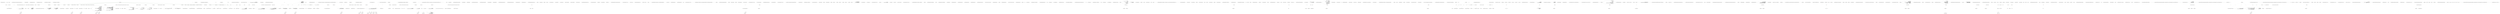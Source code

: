 digraph  {
n448 [label="CommandLine.Text.HelpText", span=""];
n449 [label=auto, span=""];
n450 [label="CommandLine.ParserResult<T>", span=""];
n451 [label=pr, span=""];
n452 [label="CommandLine.Text.HelpText", span=""];
n453 [label="System.Func<CommandLine.Error, string>", span=""];
n454 [label=int, span=""];
n455 [label=text, span=""];
n456 [label=s, span=""];
n457 [label=string, span=""];
n458 [label=maxLength, span=""];
n459 [label=remainingSpace, span=""];
n460 [label=int, span=""];
n461 [label="CommandLine.Core.Specification", span=""];
n462 [label=optionHelpText, span=""];
n463 [label="CommandLine.Core.OptionSpecification", span=""];
n464 [label="CommandLine.Core.ValueSpecification", span=""];
n0 [cluster="CommandLine.Text.HelpText.HelpText()", label="Entry CommandLine.Text.HelpText.HelpText()", span="36-36"];
n1 [cluster="CommandLine.Text.HelpText.HelpText()", label="Exit CommandLine.Text.HelpText.HelpText()", span="36-36"];
n2 [cluster="CommandLine.Text.HelpText.HelpText(CommandLine.Text.SentenceBuilder)", label="Entry CommandLine.Text.HelpText.HelpText(CommandLine.Text.SentenceBuilder)", span="48-48"];
n3 [cluster="CommandLine.Text.HelpText.HelpText(CommandLine.Text.SentenceBuilder)", label="Exit CommandLine.Text.HelpText.HelpText(CommandLine.Text.SentenceBuilder)", span="48-48"];
n4 [cluster="CommandLine.Text.HelpText.HelpText(string)", label="Entry CommandLine.Text.HelpText.HelpText(string)", span="59-59"];
n5 [cluster="CommandLine.Text.HelpText.HelpText(string)", label="Exit CommandLine.Text.HelpText.HelpText(string)", span="59-59"];
n6 [cluster="CommandLine.Text.HelpText.HelpText(CommandLine.Text.SentenceBuilder, string)", label="Entry CommandLine.Text.HelpText.HelpText(CommandLine.Text.SentenceBuilder, string)", span="70-70"];
n7 [cluster="CommandLine.Text.HelpText.HelpText(CommandLine.Text.SentenceBuilder, string)", label="Exit CommandLine.Text.HelpText.HelpText(CommandLine.Text.SentenceBuilder, string)", span="70-70"];
n8 [cluster="CommandLine.Text.HelpText.HelpText(string, string)", label="Entry CommandLine.Text.HelpText.HelpText(string, string)", span="82-82"];
n9 [cluster="CommandLine.Text.HelpText.HelpText(string, string)", label="Exit CommandLine.Text.HelpText.HelpText(string, string)", span="82-82"];
n10 [cluster="CommandLine.Text.HelpText.HelpText(CommandLine.Text.SentenceBuilder, string, string)", label="Entry CommandLine.Text.HelpText.HelpText(CommandLine.Text.SentenceBuilder, string, string)", span="95-95"];
n11 [cluster="CommandLine.Text.HelpText.HelpText(CommandLine.Text.SentenceBuilder, string, string)", label="sentenceBuilder == null", span="97-97"];
n13 [cluster="CommandLine.Text.HelpText.HelpText(CommandLine.Text.SentenceBuilder, string, string)", label="heading == null", span="98-98"];
n15 [cluster="CommandLine.Text.HelpText.HelpText(CommandLine.Text.SentenceBuilder, string, string)", label="copyright == null", span="99-99"];
n19 [cluster="CommandLine.Text.HelpText.HelpText(CommandLine.Text.SentenceBuilder, string, string)", label="this.sentenceBuilder = sentenceBuilder", span="104-104"];
n20 [cluster="CommandLine.Text.HelpText.HelpText(CommandLine.Text.SentenceBuilder, string, string)", label="this.heading = heading", span="105-105"];
n21 [cluster="CommandLine.Text.HelpText.HelpText(CommandLine.Text.SentenceBuilder, string, string)", label="this.copyright = copyright", span="106-106"];
n12 [cluster="CommandLine.Text.HelpText.HelpText(CommandLine.Text.SentenceBuilder, string, string)", label="throw new ArgumentNullException(''sentenceBuilder'');", span="97-97"];
n14 [cluster="CommandLine.Text.HelpText.HelpText(CommandLine.Text.SentenceBuilder, string, string)", label="throw new ArgumentNullException(''heading'');", span="98-98"];
n16 [cluster="CommandLine.Text.HelpText.HelpText(CommandLine.Text.SentenceBuilder, string, string)", label="throw new ArgumentNullException(''copyright'');", span="99-99"];
n17 [cluster="CommandLine.Text.HelpText.HelpText(CommandLine.Text.SentenceBuilder, string, string)", label="preOptionsHelp = new StringBuilder(BuilderCapacity)", span="101-101"];
n18 [cluster="CommandLine.Text.HelpText.HelpText(CommandLine.Text.SentenceBuilder, string, string)", label="postOptionsHelp = new StringBuilder(BuilderCapacity)", span="102-102"];
n24 [cluster="System.Text.StringBuilder.StringBuilder(int)", label="Entry System.Text.StringBuilder.StringBuilder(int)", span="0-0"];
n22 [cluster="CommandLine.Text.HelpText.HelpText(CommandLine.Text.SentenceBuilder, string, string)", label="Exit CommandLine.Text.HelpText.HelpText(CommandLine.Text.SentenceBuilder, string, string)", span="95-95"];
n23 [cluster="System.ArgumentNullException.ArgumentNullException(string)", label="Entry System.ArgumentNullException.ArgumentNullException(string)", span="0-0"];
n25 [cluster="CommandLine.Text.HelpText.AutoBuild<T>(CommandLine.ParserResult<T>, System.Func<CommandLine.Text.HelpText, CommandLine.Text.HelpText>, System.Func<CommandLine.Text.Example, CommandLine.Text.Example>, bool)", label="Entry CommandLine.Text.HelpText.AutoBuild<T>(CommandLine.ParserResult<T>, System.Func<CommandLine.Text.HelpText, CommandLine.Text.HelpText>, System.Func<CommandLine.Text.Example, CommandLine.Text.Example>, bool)", span="196-196"];
n26 [cluster="CommandLine.Text.HelpText.AutoBuild<T>(CommandLine.ParserResult<T>, System.Func<CommandLine.Text.HelpText, CommandLine.Text.HelpText>, System.Func<CommandLine.Text.Example, CommandLine.Text.Example>, bool)", label="var auto = new HelpText {\r\n                Heading = HeadingInfo.Default,\r\n                Copyright = CopyrightInfo.Default,\r\n                AdditionalNewLineAfterOption = true,\r\n                AddDashesToOption = !verbsIndex\r\n            }", span="202-207"];
n28 [cluster="CommandLine.Text.HelpText.AutoBuild<T>(CommandLine.ParserResult<T>, System.Func<CommandLine.Text.HelpText, CommandLine.Text.HelpText>, System.Func<CommandLine.Text.Example, CommandLine.Text.Example>, bool)", label="onError != null && parserResult.Tag == ParserResultType.NotParsed", span="211-211"];
n29 [cluster="CommandLine.Text.HelpText.AutoBuild<T>(CommandLine.ParserResult<T>, System.Func<CommandLine.Text.HelpText, CommandLine.Text.HelpText>, System.Func<CommandLine.Text.Example, CommandLine.Text.Example>, bool)", label="errors = ((NotParsed<T>)parserResult).Errors", span="213-213"];
n31 [cluster="CommandLine.Text.HelpText.AutoBuild<T>(CommandLine.ParserResult<T>, System.Func<CommandLine.Text.HelpText, CommandLine.Text.HelpText>, System.Func<CommandLine.Text.Example, CommandLine.Text.Example>, bool)", label="auto = onError(auto)", span="216-216"];
n34 [cluster="CommandLine.Text.HelpText.AutoBuild<T>(CommandLine.ParserResult<T>, System.Func<CommandLine.Text.HelpText, CommandLine.Text.HelpText>, System.Func<CommandLine.Text.Example, CommandLine.Text.Example>, bool)", label="var usageText = HelpText.RenderUsageText(parserResult, onExample)", span="225-225"];
n38 [cluster="CommandLine.Text.HelpText.AutoBuild<T>(CommandLine.ParserResult<T>, System.Func<CommandLine.Text.HelpText, CommandLine.Text.HelpText>, System.Func<CommandLine.Text.Example, CommandLine.Text.Example>, bool)", label="(verbsIndex && parserResult.TypeInfo.Choices.Any())\r\n                || errors.Any(e => e.Tag == ErrorType.NoVerbSelectedError)", span="232-233"];
n40 [cluster="CommandLine.Text.HelpText.AutoBuild<T>(CommandLine.ParserResult<T>, System.Func<CommandLine.Text.HelpText, CommandLine.Text.HelpText>, System.Func<CommandLine.Text.Example, CommandLine.Text.Example>, bool)", label="auto.AddVerbs(parserResult.TypeInfo.Choices.ToArray())", span="236-236"];
n41 [cluster="CommandLine.Text.HelpText.AutoBuild<T>(CommandLine.ParserResult<T>, System.Func<CommandLine.Text.HelpText, CommandLine.Text.HelpText>, System.Func<CommandLine.Text.Example, CommandLine.Text.Example>, bool)", label="auto.AddOptions(parserResult)", span="239-239"];
n27 [cluster="CommandLine.Text.HelpText.AutoBuild<T>(CommandLine.ParserResult<T>, System.Func<CommandLine.Text.HelpText, CommandLine.Text.HelpText>, System.Func<CommandLine.Text.Example, CommandLine.Text.Example>, bool)", label="var errors = Enumerable.Empty<Error>()", span="209-209"];
n32 [cluster="CommandLine.Text.HelpText.AutoBuild<T>(CommandLine.ParserResult<T>, System.Func<CommandLine.Text.HelpText, CommandLine.Text.HelpText>, System.Func<CommandLine.Text.Example, CommandLine.Text.Example>, bool)", label="ReflectionHelper.GetAttribute<AssemblyLicenseAttribute>()\r\n                .Do(license => license.AddToHelpText(auto, true))", span="219-220"];
n59 [cluster="lambda expression", label="license.AddToHelpText(auto, true)", span="220-220"];
n33 [cluster="CommandLine.Text.HelpText.AutoBuild<T>(CommandLine.ParserResult<T>, System.Func<CommandLine.Text.HelpText, CommandLine.Text.HelpText>, System.Func<CommandLine.Text.Example, CommandLine.Text.Example>, bool)", label="ReflectionHelper.GetAttribute<AssemblyUsageAttribute>()\r\n                .Do(usage => usage.AddToHelpText(auto, true))", span="222-223"];
n63 [cluster="lambda expression", label="usage.AddToHelpText(auto, true)", span="223-223"];
n36 [cluster="CommandLine.Text.HelpText.AutoBuild<T>(CommandLine.ParserResult<T>, System.Func<CommandLine.Text.HelpText, CommandLine.Text.HelpText>, System.Func<CommandLine.Text.Example, CommandLine.Text.Example>, bool)", label="auto.AddPreOptionsLine(auto.SentenceBuilder.UsageHeadingText())", span="228-228"];
n37 [cluster="CommandLine.Text.HelpText.AutoBuild<T>(CommandLine.ParserResult<T>, System.Func<CommandLine.Text.HelpText, CommandLine.Text.HelpText>, System.Func<CommandLine.Text.Example, CommandLine.Text.Example>, bool)", label="auto.AddPreOptionsText(usageText)", span="229-229"];
n39 [cluster="CommandLine.Text.HelpText.AutoBuild<T>(CommandLine.ParserResult<T>, System.Func<CommandLine.Text.HelpText, CommandLine.Text.HelpText>, System.Func<CommandLine.Text.Example, CommandLine.Text.Example>, bool)", label="auto.AddDashesToOption = false", span="235-235"];
n42 [cluster="CommandLine.Text.HelpText.AutoBuild<T>(CommandLine.ParserResult<T>, System.Func<CommandLine.Text.HelpText, CommandLine.Text.HelpText>, System.Func<CommandLine.Text.Example, CommandLine.Text.Example>, bool)", label="return auto;", span="241-241"];
n44 [cluster="System.Linq.Enumerable.Empty<TResult>()", label="Entry System.Linq.Enumerable.Empty<TResult>()", span="0-0"];
n30 [cluster="CommandLine.Text.HelpText.AutoBuild<T>(CommandLine.ParserResult<T>, System.Func<CommandLine.Text.HelpText, CommandLine.Text.HelpText>, System.Func<CommandLine.Text.Example, CommandLine.Text.Example>, bool)", label="FilterMeaningfulErrors(errors).Any()", span="215-215"];
n45 [cluster="CommandLine.Text.HelpText.FilterMeaningfulErrors(System.Collections.Generic.IEnumerable<CommandLine.Error>)", label="Entry CommandLine.Text.HelpText.FilterMeaningfulErrors(System.Collections.Generic.IEnumerable<CommandLine.Error>)", span="531-531"];
n46 [cluster="System.Collections.Generic.IEnumerable<TSource>.Any<TSource>()", label="Entry System.Collections.Generic.IEnumerable<TSource>.Any<TSource>()", span="0-0"];
n47 [cluster="System.Func<T, TResult>.Invoke(T)", label="Entry System.Func<T, TResult>.Invoke(T)", span="0-0"];
n48 [cluster="CommandLine.Infrastructure.ReflectionHelper.GetAttribute<TAttribute>()", label="Entry CommandLine.Infrastructure.ReflectionHelper.GetAttribute<TAttribute>()", span="12-12"];
n49 [cluster="CSharpx.Maybe<T>.Do<T>(System.Action<T>)", label="Entry CSharpx.Maybe<T>.Do<T>(System.Action<T>)", span="300-300"];
n58 [cluster="lambda expression", label="Entry lambda expression", span="220-220"];
n62 [cluster="lambda expression", label="Entry lambda expression", span="223-223"];
n35 [cluster="CommandLine.Text.HelpText.AutoBuild<T>(CommandLine.ParserResult<T>, System.Func<CommandLine.Text.HelpText, CommandLine.Text.HelpText>, System.Func<CommandLine.Text.Example, CommandLine.Text.Example>, bool)", label="usageText.Length > 0", span="226-226"];
n50 [cluster="CommandLine.Text.HelpText.RenderUsageText<T>(CommandLine.ParserResult<T>, System.Func<CommandLine.Text.Example, CommandLine.Text.Example>)", label="Entry CommandLine.Text.HelpText.RenderUsageText<T>(CommandLine.ParserResult<T>, System.Func<CommandLine.Text.Example, CommandLine.Text.Example>)", span="468-468"];
n51 [cluster="System.Func<TResult>.Invoke()", label="Entry System.Func<TResult>.Invoke()", span="0-0"];
n52 [cluster="CommandLine.Text.HelpText.AddPreOptionsLine(string)", label="Entry CommandLine.Text.HelpText.AddPreOptionsLine(string)", span="319-319"];
n53 [cluster="CommandLine.Text.HelpText.AddPreOptionsText(string)", label="Entry CommandLine.Text.HelpText.AddPreOptionsText(string)", span="334-334"];
n54 [cluster="Unk.Any", label="Entry Unk.Any", span=""];
n65 [cluster="lambda expression", label="Entry lambda expression", span="233-233"];
n55 [cluster="System.Collections.Generic.IEnumerable<TSource>.ToArray<TSource>()", label="Entry System.Collections.Generic.IEnumerable<TSource>.ToArray<TSource>()", span="0-0"];
n56 [cluster="CommandLine.Text.HelpText.AddVerbs(params System.Type[])", label="Entry CommandLine.Text.HelpText.AddVerbs(params System.Type[])", span="370-370"];
n57 [cluster="CommandLine.Text.HelpText.AddOptions<T>(CommandLine.ParserResult<T>)", label="Entry CommandLine.Text.HelpText.AddOptions<T>(CommandLine.ParserResult<T>)", span="353-353"];
n43 [cluster="CommandLine.Text.HelpText.AutoBuild<T>(CommandLine.ParserResult<T>, System.Func<CommandLine.Text.HelpText, CommandLine.Text.HelpText>, System.Func<CommandLine.Text.Example, CommandLine.Text.Example>, bool)", label="Exit CommandLine.Text.HelpText.AutoBuild<T>(CommandLine.ParserResult<T>, System.Func<CommandLine.Text.HelpText, CommandLine.Text.HelpText>, System.Func<CommandLine.Text.Example, CommandLine.Text.Example>, bool)", span="196-196"];
n60 [cluster="lambda expression", label="Exit lambda expression", span="220-220"];
n61 [cluster="CommandLine.Text.MultilineTextAttribute.AddToHelpText(CommandLine.Text.HelpText, bool)", label="Entry CommandLine.Text.MultilineTextAttribute.AddToHelpText(CommandLine.Text.HelpText, bool)", span="155-155"];
n64 [cluster="lambda expression", label="Exit lambda expression", span="223-223"];
n66 [cluster="lambda expression", label="e.Tag == ErrorType.NoVerbSelectedError", span="233-233"];
n67 [cluster="lambda expression", label="Exit lambda expression", span="233-233"];
n68 [cluster="CommandLine.Text.HelpText.AutoBuild<T>(CommandLine.ParserResult<T>)", label="Entry CommandLine.Text.HelpText.AutoBuild<T>(CommandLine.ParserResult<T>)", span="254-254"];
n69 [cluster="CommandLine.Text.HelpText.AutoBuild<T>(CommandLine.ParserResult<T>)", label="parserResult.Tag != ParserResultType.NotParsed", span="256-256"];
n71 [cluster="CommandLine.Text.HelpText.AutoBuild<T>(CommandLine.ParserResult<T>)", label="var errors = ((NotParsed<T>)parserResult).Errors", span="259-259"];
n75 [cluster="CommandLine.Text.HelpText.AutoBuild<T>(CommandLine.ParserResult<T>)", label="return AutoBuild(parserResult, current => DefaultParsingErrorsHandler(parserResult, current), e => e);", span="265-265"];
n92 [cluster="lambda expression", label="DefaultParsingErrorsHandler(parserResult, current)", span="265-265"];
n78 [cluster="CommandLine.Text.HelpText.AutoBuild<T>(CommandLine.ParserResult<T>)", label="return err.Matched\r\n                ? AutoBuild(pr, current => DefaultParsingErrorsHandler(pr, current), e => e)\r\n                : AutoBuild(parserResult, current => DefaultParsingErrorsHandler(parserResult, current), e => e, true);", span="269-271"];
n105 [cluster="lambda expression", label="DefaultParsingErrorsHandler(parserResult, current)", span="271-271"];
n70 [cluster="CommandLine.Text.HelpText.AutoBuild<T>(CommandLine.ParserResult<T>)", label="throw new ArgumentException(''Excepting NotParsed<T> type.'', ''parserResult'');", span="257-257"];
n72 [cluster="CommandLine.Text.HelpText.AutoBuild<T>(CommandLine.ParserResult<T>)", label="errors.Any(e => e.Tag == ErrorType.VersionRequestedError)", span="261-261"];
n74 [cluster="CommandLine.Text.HelpText.AutoBuild<T>(CommandLine.ParserResult<T>)", label="!errors.Any(e => e.Tag == ErrorType.HelpVerbRequestedError)", span="264-264"];
n76 [cluster="CommandLine.Text.HelpText.AutoBuild<T>(CommandLine.ParserResult<T>)", label="var err = errors.OfType<HelpVerbRequestedError>().Single()", span="267-267"];
n73 [cluster="CommandLine.Text.HelpText.AutoBuild<T>(CommandLine.ParserResult<T>)", label="return new HelpText(HeadingInfo.Default).AddPreOptionsLine(Environment.NewLine);", span="262-262"];
n85 [cluster="lambda expression", label="Entry lambda expression", span="261-261"];
n88 [cluster="lambda expression", label="Entry lambda expression", span="264-264"];
n77 [cluster="CommandLine.Text.HelpText.AutoBuild<T>(CommandLine.ParserResult<T>)", label="var pr = new NotParsed<object>(TypeInfo.Create(err.Type), Enumerable.Empty<Error>())", span="268-268"];
n81 [cluster="System.Collections.IEnumerable.OfType<TResult>()", label="Entry System.Collections.IEnumerable.OfType<TResult>()", span="0-0"];
n82 [cluster="System.Collections.Generic.IEnumerable<TSource>.Single<TSource>()", label="Entry System.Collections.Generic.IEnumerable<TSource>.Single<TSource>()", span="0-0"];
n83 [cluster="CommandLine.NotParsed<T>.NotParsed(CommandLine.TypeInfo, System.Collections.Generic.IEnumerable<CommandLine.Error>)", label="Entry CommandLine.NotParsed<T>.NotParsed(CommandLine.TypeInfo, System.Collections.Generic.IEnumerable<CommandLine.Error>)", span="163-163"];
n84 [cluster="CommandLine.TypeInfo.Create(System.Type)", label="Entry CommandLine.TypeInfo.Create(System.Type)", span="29-29"];
n99 [cluster="lambda expression", label="DefaultParsingErrorsHandler(pr, current)", span="270-270"];
n79 [cluster="CommandLine.Text.HelpText.AutoBuild<T>(CommandLine.ParserResult<T>)", label="Exit CommandLine.Text.HelpText.AutoBuild<T>(CommandLine.ParserResult<T>)", span="254-254"];
n80 [cluster="System.ArgumentException.ArgumentException(string, string)", label="Entry System.ArgumentException.ArgumentException(string, string)", span="0-0"];
n91 [cluster="lambda expression", label="Entry lambda expression", span="265-265"];
n95 [cluster="lambda expression", label="Entry lambda expression", span="265-265"];
n98 [cluster="lambda expression", label="Entry lambda expression", span="270-270"];
n101 [cluster="lambda expression", label="Entry lambda expression", span="270-270"];
n104 [cluster="lambda expression", label="Entry lambda expression", span="271-271"];
n107 [cluster="lambda expression", label="Entry lambda expression", span="271-271"];
n86 [cluster="lambda expression", label="e.Tag == ErrorType.VersionRequestedError", span="261-261"];
n87 [cluster="lambda expression", label="Exit lambda expression", span="261-261"];
n89 [cluster="lambda expression", label="e.Tag == ErrorType.HelpVerbRequestedError", span="264-264"];
n90 [cluster="lambda expression", label="Exit lambda expression", span="264-264"];
n93 [cluster="lambda expression", label="Exit lambda expression", span="265-265"];
n94 [cluster="CommandLine.Text.HelpText.DefaultParsingErrorsHandler<T>(CommandLine.ParserResult<T>, CommandLine.Text.HelpText)", label="Entry CommandLine.Text.HelpText.DefaultParsingErrorsHandler<T>(CommandLine.ParserResult<T>, CommandLine.Text.HelpText)", span="279-279"];
n96 [cluster="lambda expression", label=e, span="265-265"];
n97 [cluster="lambda expression", label="Exit lambda expression", span="265-265"];
n100 [cluster="lambda expression", label="Exit lambda expression", span="270-270"];
n102 [cluster="lambda expression", label=e, span="270-270"];
n103 [cluster="lambda expression", label="Exit lambda expression", span="270-270"];
n106 [cluster="lambda expression", label="Exit lambda expression", span="271-271"];
n108 [cluster="lambda expression", label=e, span="271-271"];
n109 [cluster="lambda expression", label="Exit lambda expression", span="271-271"];
n110 [cluster="CommandLine.Text.HelpText.DefaultParsingErrorsHandler<T>(CommandLine.ParserResult<T>, CommandLine.Text.HelpText)", label="parserResult == null", span="281-281"];
n112 [cluster="CommandLine.Text.HelpText.DefaultParsingErrorsHandler<T>(CommandLine.ParserResult<T>, CommandLine.Text.HelpText)", label="current == null", span="282-282"];
n114 [cluster="CommandLine.Text.HelpText.DefaultParsingErrorsHandler<T>(CommandLine.ParserResult<T>, CommandLine.Text.HelpText)", label="FilterMeaningfulErrors(((NotParsed<T>)parserResult).Errors).Empty()", span="284-284"];
n115 [cluster="CommandLine.Text.HelpText.DefaultParsingErrorsHandler<T>(CommandLine.ParserResult<T>, CommandLine.Text.HelpText)", label="return current;", span="285-285"];
n116 [cluster="CommandLine.Text.HelpText.DefaultParsingErrorsHandler<T>(CommandLine.ParserResult<T>, CommandLine.Text.HelpText)", label="var errors = RenderParsingErrorsText(parserResult,\r\n                current.SentenceBuilder.FormatError,\r\n                current.SentenceBuilder.FormatMutuallyExclusiveSetErrors,\r\n                2)", span="287-290"];
n118 [cluster="CommandLine.Text.HelpText.DefaultParsingErrorsHandler<T>(CommandLine.ParserResult<T>, CommandLine.Text.HelpText)", label="return current;", span="292-292"];
n119 [cluster="CommandLine.Text.HelpText.DefaultParsingErrorsHandler<T>(CommandLine.ParserResult<T>, CommandLine.Text.HelpText)", label="current.AddPreOptionsLine(\r\n                string.Concat(Environment.NewLine, current.SentenceBuilder.ErrorsHeadingText()))", span="294-295"];
n121 [cluster="CommandLine.Text.HelpText.DefaultParsingErrorsHandler<T>(CommandLine.ParserResult<T>, CommandLine.Text.HelpText)", label="lines.ForEach(\r\n                line => current.AddPreOptionsLine(line))", span="298-299"];
n131 [cluster="lambda expression", label="current.AddPreOptionsLine(line)", span="299-299"];
n122 [cluster="CommandLine.Text.HelpText.DefaultParsingErrorsHandler<T>(CommandLine.ParserResult<T>, CommandLine.Text.HelpText)", label="return current;", span="301-301"];
n111 [cluster="CommandLine.Text.HelpText.DefaultParsingErrorsHandler<T>(CommandLine.ParserResult<T>, CommandLine.Text.HelpText)", label="throw new ArgumentNullException(''parserResult'');", span="281-281"];
n113 [cluster="CommandLine.Text.HelpText.DefaultParsingErrorsHandler<T>(CommandLine.ParserResult<T>, CommandLine.Text.HelpText)", label="throw new ArgumentNullException(''current'');", span="282-282"];
n124 [cluster="System.Collections.Generic.IEnumerable<TSource>.Empty<TSource>()", label="Entry System.Collections.Generic.IEnumerable<TSource>.Empty<TSource>()", span="31-31"];
n117 [cluster="CommandLine.Text.HelpText.DefaultParsingErrorsHandler<T>(CommandLine.ParserResult<T>, CommandLine.Text.HelpText)", label="string.IsNullOrEmpty(errors)", span="291-291"];
n125 [cluster="CommandLine.Text.HelpText.RenderParsingErrorsText<T>(CommandLine.ParserResult<T>, System.Func<CommandLine.Error, string>, System.Func<System.Collections.Generic.IEnumerable<CommandLine.MutuallyExclusiveSetError>, string>, int)", label="Entry CommandLine.Text.HelpText.RenderParsingErrorsText<T>(CommandLine.ParserResult<T>, System.Func<CommandLine.Error, string>, System.Func<System.Collections.Generic.IEnumerable<CommandLine.MutuallyExclusiveSetError>, string>, int)", span="420-420"];
n120 [cluster="CommandLine.Text.HelpText.DefaultParsingErrorsHandler<T>(CommandLine.ParserResult<T>, CommandLine.Text.HelpText)", label="var lines = errors.Split(\r\n                new[] { Environment.NewLine }, StringSplitOptions.None)", span="296-297"];
n126 [cluster="string.IsNullOrEmpty(string)", label="Entry string.IsNullOrEmpty(string)", span="0-0"];
n127 [cluster="string.Concat(string, string)", label="Entry string.Concat(string, string)", span="0-0"];
n128 [cluster="string.Split(string[], System.StringSplitOptions)", label="Entry string.Split(string[], System.StringSplitOptions)", span="0-0"];
n129 [cluster="System.Collections.Generic.IEnumerable<T>.ForEach<T>(System.Action<T>)", label="Entry System.Collections.Generic.IEnumerable<T>.ForEach<T>(System.Action<T>)", span="231-231"];
n130 [cluster="lambda expression", label="Entry lambda expression", span="299-299"];
n123 [cluster="CommandLine.Text.HelpText.DefaultParsingErrorsHandler<T>(CommandLine.ParserResult<T>, CommandLine.Text.HelpText)", label="Exit CommandLine.Text.HelpText.DefaultParsingErrorsHandler<T>(CommandLine.ParserResult<T>, CommandLine.Text.HelpText)", span="279-279"];
n132 [cluster="lambda expression", label="Exit lambda expression", span="299-299"];
n133 [cluster="CommandLine.Text.HelpText.implicit operator string(CommandLine.Text.HelpText)", label="Entry CommandLine.Text.HelpText.implicit operator string(CommandLine.Text.HelpText)", span="309-309"];
n134 [cluster="CommandLine.Text.HelpText.implicit operator string(CommandLine.Text.HelpText)", label="return info.ToString();", span="311-311"];
n135 [cluster="CommandLine.Text.HelpText.implicit operator string(CommandLine.Text.HelpText)", label="Exit CommandLine.Text.HelpText.implicit operator string(CommandLine.Text.HelpText)", span="309-309"];
n136 [cluster="CommandLine.Text.HelpText.ToString()", label="Entry CommandLine.Text.HelpText.ToString()", span="513-513"];
n137 [cluster="CommandLine.Text.HelpText.AddPreOptionsLine(string)", label="return AddPreOptionsLine(value, MaximumDisplayWidth);", span="321-321"];
n138 [cluster="CommandLine.Text.HelpText.AddPreOptionsLine(string)", label="Exit CommandLine.Text.HelpText.AddPreOptionsLine(string)", span="319-319"];
n139 [cluster="CommandLine.Text.HelpText.AddPreOptionsLine(string, int)", label="Entry CommandLine.Text.HelpText.AddPreOptionsLine(string, int)", span="651-651"];
n140 [cluster="CommandLine.Text.HelpText.AddPostOptionsLine(string)", label="Entry CommandLine.Text.HelpText.AddPostOptionsLine(string)", span="329-329"];
n141 [cluster="CommandLine.Text.HelpText.AddPostOptionsLine(string)", label="return AddLine(postOptionsHelp, value);", span="331-331"];
n142 [cluster="CommandLine.Text.HelpText.AddPostOptionsLine(string)", label="Exit CommandLine.Text.HelpText.AddPostOptionsLine(string)", span="329-329"];
n143 [cluster="CommandLine.Text.HelpText.AddLine(System.Text.StringBuilder, string)", label="Entry CommandLine.Text.HelpText.AddLine(System.Text.StringBuilder, string)", span="757-757"];
n144 [cluster="CommandLine.Text.HelpText.AddPreOptionsText(string)", label="var lines = text.Split(new[] { Environment.NewLine }, StringSplitOptions.None)", span="336-336"];
n145 [cluster="CommandLine.Text.HelpText.AddPreOptionsText(string)", label="lines.ForEach(line => AddPreOptionsLine(line))", span="337-337"];
n146 [cluster="CommandLine.Text.HelpText.AddPreOptionsText(string)", label="return this;", span="338-338"];
n148 [cluster="lambda expression", label="Entry lambda expression", span="337-337"];
n147 [cluster="CommandLine.Text.HelpText.AddPreOptionsText(string)", label="Exit CommandLine.Text.HelpText.AddPreOptionsText(string)", span="334-334"];
n149 [cluster="lambda expression", label="AddPreOptionsLine(line)", span="337-337"];
n150 [cluster="lambda expression", label="Exit lambda expression", span="337-337"];
n151 [cluster="CommandLine.Text.HelpText.AddPostOptionsText(string)", label="Entry CommandLine.Text.HelpText.AddPostOptionsText(string)", span="341-341"];
n152 [cluster="CommandLine.Text.HelpText.AddPostOptionsText(string)", label="var lines = text.Split(new[] { Environment.NewLine }, StringSplitOptions.None)", span="343-343"];
n153 [cluster="CommandLine.Text.HelpText.AddPostOptionsText(string)", label="lines.ForEach(line => AddPostOptionsLine(line))", span="344-344"];
n154 [cluster="CommandLine.Text.HelpText.AddPostOptionsText(string)", label="return this;", span="345-345"];
n156 [cluster="lambda expression", label="Entry lambda expression", span="344-344"];
n155 [cluster="CommandLine.Text.HelpText.AddPostOptionsText(string)", label="Exit CommandLine.Text.HelpText.AddPostOptionsText(string)", span="341-341"];
n157 [cluster="lambda expression", label="AddPostOptionsLine(line)", span="344-344"];
n158 [cluster="lambda expression", label="Exit lambda expression", span="344-344"];
n159 [cluster="CommandLine.Text.HelpText.AddOptions<T>(CommandLine.ParserResult<T>)", label="result == null", span="356-356"];
n161 [cluster="CommandLine.Text.HelpText.AddOptions<T>(CommandLine.ParserResult<T>)", label="return AddOptionsImpl(\r\n                GetSpecificationsFromType(result.TypeInfo.Current),\r\n                SentenceBuilder.RequiredWord(),\r\n                MaximumDisplayWidth);", span="358-361"];
n160 [cluster="CommandLine.Text.HelpText.AddOptions<T>(CommandLine.ParserResult<T>)", label="throw new ArgumentNullException(''result'');", span="356-356"];
n162 [cluster="CommandLine.Text.HelpText.AddOptions<T>(CommandLine.ParserResult<T>)", label="Exit CommandLine.Text.HelpText.AddOptions<T>(CommandLine.ParserResult<T>)", span="353-353"];
n163 [cluster="CommandLine.Text.HelpText.GetSpecificationsFromType(System.Type)", label="Entry CommandLine.Text.HelpText.GetSpecificationsFromType(System.Type)", span="572-572"];
n164 [cluster="CommandLine.Text.HelpText.AddOptionsImpl(System.Collections.Generic.IEnumerable<CommandLine.Core.Specification>, string, int)", label="Entry CommandLine.Text.HelpText.AddOptionsImpl(System.Collections.Generic.IEnumerable<CommandLine.Core.Specification>, string, int)", span="613-613"];
n165 [cluster="CommandLine.Text.HelpText.AddVerbs(params System.Type[])", label="types == null", span="372-372"];
n167 [cluster="CommandLine.Text.HelpText.AddVerbs(params System.Type[])", label="types.Length == 0", span="373-373"];
n169 [cluster="CommandLine.Text.HelpText.AddVerbs(params System.Type[])", label="return AddOptionsImpl(\r\n                AdaptVerbsToSpecifications(types),\r\n                SentenceBuilder.RequiredWord(),\r\n                MaximumDisplayWidth);", span="375-378"];
n166 [cluster="CommandLine.Text.HelpText.AddVerbs(params System.Type[])", label="throw new ArgumentNullException(''types'');", span="372-372"];
n168 [cluster="CommandLine.Text.HelpText.AddVerbs(params System.Type[])", label="throw new ArgumentOutOfRangeException(''types'');", span="373-373"];
n170 [cluster="CommandLine.Text.HelpText.AddVerbs(params System.Type[])", label="Exit CommandLine.Text.HelpText.AddVerbs(params System.Type[])", span="370-370"];
n171 [cluster="System.ArgumentOutOfRangeException.ArgumentOutOfRangeException(string)", label="Entry System.ArgumentOutOfRangeException.ArgumentOutOfRangeException(string)", span="0-0"];
n172 [cluster="CommandLine.Text.HelpText.AdaptVerbsToSpecifications(System.Collections.Generic.IEnumerable<System.Type>)", label="Entry CommandLine.Text.HelpText.AdaptVerbsToSpecifications(System.Collections.Generic.IEnumerable<System.Type>)", span="601-601"];
n173 [cluster="CommandLine.Text.HelpText.AddOptions<T>(int, CommandLine.ParserResult<T>)", label="Entry CommandLine.Text.HelpText.AddOptions<T>(int, CommandLine.ParserResult<T>)", span="387-387"];
n174 [cluster="CommandLine.Text.HelpText.AddOptions<T>(int, CommandLine.ParserResult<T>)", label="result == null", span="389-389"];
n176 [cluster="CommandLine.Text.HelpText.AddOptions<T>(int, CommandLine.ParserResult<T>)", label="return AddOptionsImpl(\r\n                GetSpecificationsFromType(result.TypeInfo.Current),\r\n                SentenceBuilder.RequiredWord(),\r\n                maximumLength);", span="391-394"];
n175 [cluster="CommandLine.Text.HelpText.AddOptions<T>(int, CommandLine.ParserResult<T>)", label="throw new ArgumentNullException(''result'');", span="389-389"];
n177 [cluster="CommandLine.Text.HelpText.AddOptions<T>(int, CommandLine.ParserResult<T>)", label="Exit CommandLine.Text.HelpText.AddOptions<T>(int, CommandLine.ParserResult<T>)", span="387-387"];
n178 [cluster="CommandLine.Text.HelpText.AddVerbs(int, params System.Type[])", label="Entry CommandLine.Text.HelpText.AddVerbs(int, params System.Type[])", span="404-404"];
n179 [cluster="CommandLine.Text.HelpText.AddVerbs(int, params System.Type[])", label="types == null", span="406-406"];
n181 [cluster="CommandLine.Text.HelpText.AddVerbs(int, params System.Type[])", label="types.Length == 0", span="407-407"];
n183 [cluster="CommandLine.Text.HelpText.AddVerbs(int, params System.Type[])", label="return AddOptionsImpl(AdaptVerbsToSpecifications(types), SentenceBuilder.RequiredWord(), maximumLength);", span="409-409"];
n180 [cluster="CommandLine.Text.HelpText.AddVerbs(int, params System.Type[])", label="throw new ArgumentNullException(''types'');", span="406-406"];
n182 [cluster="CommandLine.Text.HelpText.AddVerbs(int, params System.Type[])", label="throw new ArgumentOutOfRangeException(''types'');", span="407-407"];
n184 [cluster="CommandLine.Text.HelpText.AddVerbs(int, params System.Type[])", label="Exit CommandLine.Text.HelpText.AddVerbs(int, params System.Type[])", span="404-404"];
n185 [cluster="CommandLine.Text.HelpText.RenderParsingErrorsText<T>(CommandLine.ParserResult<T>, System.Func<CommandLine.Error, string>, System.Func<System.Collections.Generic.IEnumerable<CommandLine.MutuallyExclusiveSetError>, string>, int)", label="parserResult == null", span="426-426"];
n187 [cluster="CommandLine.Text.HelpText.RenderParsingErrorsText<T>(CommandLine.ParserResult<T>, System.Func<CommandLine.Error, string>, System.Func<System.Collections.Generic.IEnumerable<CommandLine.MutuallyExclusiveSetError>, string>, int)", label="var meaningfulErrors =\r\n                FilterMeaningfulErrors(((NotParsed<T>)parserResult).Errors)", span="428-429"];
n191 [cluster="CommandLine.Text.HelpText.RenderParsingErrorsText<T>(CommandLine.ParserResult<T>, System.Func<CommandLine.Error, string>, System.Func<System.Collections.Generic.IEnumerable<CommandLine.MutuallyExclusiveSetError>, string>, int)", label="meaningfulErrors\r\n                .Where(e => e.Tag != ErrorType.MutuallyExclusiveSetError)\r\n                .ForEach(\r\n                    error =>\r\n                        {\r\n                            var line = new StringBuilder(indent.Spaces())\r\n                                .Append(formatError(error)); \r\n                            text.AppendLine(line.ToString());\r\n                        })", span="434-442"];
n203 [cluster="lambda expression", label="var line = new StringBuilder(indent.Spaces())\r\n                                .Append(formatError(error))", span="439-440"];
n192 [cluster="CommandLine.Text.HelpText.RenderParsingErrorsText<T>(CommandLine.ParserResult<T>, System.Func<CommandLine.Error, string>, System.Func<System.Collections.Generic.IEnumerable<CommandLine.MutuallyExclusiveSetError>, string>, int)", label="return text.AppendIfNotEmpty(\r\n                formatMutuallyExclusiveSetErrors(\r\n                    meaningfulErrors.OfType<MutuallyExclusiveSetError>()))\r\n                .ToString();", span="444-447"];
n186 [cluster="CommandLine.Text.HelpText.RenderParsingErrorsText<T>(CommandLine.ParserResult<T>, System.Func<CommandLine.Error, string>, System.Func<System.Collections.Generic.IEnumerable<CommandLine.MutuallyExclusiveSetError>, string>, int)", label="throw new ArgumentNullException(''parserResult'');", span="426-426"];
n188 [cluster="CommandLine.Text.HelpText.RenderParsingErrorsText<T>(CommandLine.ParserResult<T>, System.Func<CommandLine.Error, string>, System.Func<System.Collections.Generic.IEnumerable<CommandLine.MutuallyExclusiveSetError>, string>, int)", label="meaningfulErrors.Empty()", span="430-430"];
n189 [cluster="CommandLine.Text.HelpText.RenderParsingErrorsText<T>(CommandLine.ParserResult<T>, System.Func<CommandLine.Error, string>, System.Func<System.Collections.Generic.IEnumerable<CommandLine.MutuallyExclusiveSetError>, string>, int)", label="return string.Empty;", span="431-431"];
n190 [cluster="CommandLine.Text.HelpText.RenderParsingErrorsText<T>(CommandLine.ParserResult<T>, System.Func<CommandLine.Error, string>, System.Func<System.Collections.Generic.IEnumerable<CommandLine.MutuallyExclusiveSetError>, string>, int)", label="var text = new StringBuilder()", span="433-433"];
n194 [cluster="System.Text.StringBuilder.StringBuilder()", label="Entry System.Text.StringBuilder.StringBuilder()", span="0-0"];
n204 [cluster="lambda expression", label="text.AppendLine(line.ToString())", span="441-441"];
n195 [cluster="Unk.Where", label="Entry Unk.Where", span=""];
n196 [cluster="Unk.ForEach", label="Entry Unk.ForEach", span=""];
n199 [cluster="lambda expression", label="Entry lambda expression", span="435-435"];
n202 [cluster="lambda expression", label="Entry lambda expression", span="437-442"];
n193 [cluster="CommandLine.Text.HelpText.RenderParsingErrorsText<T>(CommandLine.ParserResult<T>, System.Func<CommandLine.Error, string>, System.Func<System.Collections.Generic.IEnumerable<CommandLine.MutuallyExclusiveSetError>, string>, int)", label="Exit CommandLine.Text.HelpText.RenderParsingErrorsText<T>(CommandLine.ParserResult<T>, System.Func<CommandLine.Error, string>, System.Func<System.Collections.Generic.IEnumerable<CommandLine.MutuallyExclusiveSetError>, string>, int)", span="420-420"];
n197 [cluster="System.Text.StringBuilder.AppendIfNotEmpty(params string[])", label="Entry System.Text.StringBuilder.AppendIfNotEmpty(params string[])", span="57-57"];
n198 [cluster="System.Text.StringBuilder.ToString()", label="Entry System.Text.StringBuilder.ToString()", span="0-0"];
n200 [cluster="lambda expression", label="e.Tag != ErrorType.MutuallyExclusiveSetError", span="435-435"];
n201 [cluster="lambda expression", label="Exit lambda expression", span="435-435"];
n206 [cluster="System.Text.StringBuilder.StringBuilder(string)", label="Entry System.Text.StringBuilder.StringBuilder(string)", span="0-0"];
n207 [cluster="int.Spaces()", label="Entry int.Spaces()", span="30-30"];
n208 [cluster="Unk.formatError", label="Entry Unk.formatError", span=""];
n209 [cluster="System.Text.StringBuilder.Append(string)", label="Entry System.Text.StringBuilder.Append(string)", span="0-0"];
n205 [cluster="lambda expression", label="Exit lambda expression", span="437-442"];
n210 [cluster="System.Text.StringBuilder.AppendLine(string)", label="Entry System.Text.StringBuilder.AppendLine(string)", span="0-0"];
n211 [cluster="CommandLine.Text.HelpText.RenderUsageText<T>(CommandLine.ParserResult<T>)", label="Entry CommandLine.Text.HelpText.RenderUsageText<T>(CommandLine.ParserResult<T>)", span="456-456"];
n212 [cluster="CommandLine.Text.HelpText.RenderUsageText<T>(CommandLine.ParserResult<T>)", label="return RenderUsageText(parserResult, example => example);", span="458-458"];
n213 [cluster="CommandLine.Text.HelpText.RenderUsageText<T>(CommandLine.ParserResult<T>)", label="Exit CommandLine.Text.HelpText.RenderUsageText<T>(CommandLine.ParserResult<T>)", span="456-456"];
n214 [cluster="lambda expression", label="Entry lambda expression", span="458-458"];
n215 [cluster="lambda expression", label=example, span="458-458"];
n216 [cluster="lambda expression", label="Exit lambda expression", span="458-458"];
n217 [cluster="CommandLine.Text.HelpText.RenderUsageText<T>(CommandLine.ParserResult<T>, System.Func<CommandLine.Text.Example, CommandLine.Text.Example>)", label="parserResult == null", span="470-470"];
n219 [cluster="CommandLine.Text.HelpText.RenderUsageText<T>(CommandLine.ParserResult<T>, System.Func<CommandLine.Text.Example, CommandLine.Text.Example>)", label="var usage = GetUsageFromType(parserResult.TypeInfo.Current)", span="472-472"];
n227 [cluster="CommandLine.Text.HelpText.RenderUsageText<T>(CommandLine.ParserResult<T>, System.Func<CommandLine.Text.Example, CommandLine.Text.Example>)", label="var example = mapperFunc(e)", span="483-483"];
n218 [cluster="CommandLine.Text.HelpText.RenderUsageText<T>(CommandLine.ParserResult<T>, System.Func<CommandLine.Text.Example, CommandLine.Text.Example>)", label="throw new ArgumentNullException(''parserResult'');", span="470-470"];
n220 [cluster="CommandLine.Text.HelpText.RenderUsageText<T>(CommandLine.ParserResult<T>, System.Func<CommandLine.Text.Example, CommandLine.Text.Example>)", label="usage.MatchNothing()", span="473-473"];
n236 [cluster="CommandLine.Text.HelpText.GetUsageFromType(System.Type)", label="Entry CommandLine.Text.HelpText.GetUsageFromType(System.Type)", span="586-586"];
n222 [cluster="CommandLine.Text.HelpText.RenderUsageText<T>(CommandLine.ParserResult<T>, System.Func<CommandLine.Text.Example, CommandLine.Text.Example>)", label="var usageTuple = usage.FromJust()", span="476-476"];
n221 [cluster="CommandLine.Text.HelpText.RenderUsageText<T>(CommandLine.ParserResult<T>, System.Func<CommandLine.Text.Example, CommandLine.Text.Example>)", label="return string.Empty;", span="474-474"];
n237 [cluster="CSharpx.Maybe<T>.MatchNothing()", label="Entry CSharpx.Maybe<T>.MatchNothing()", span="57-57"];
n223 [cluster="CommandLine.Text.HelpText.RenderUsageText<T>(CommandLine.ParserResult<T>, System.Func<CommandLine.Text.Example, CommandLine.Text.Example>)", label="var examples = usageTuple.Item2", span="477-477"];
n238 [cluster="CSharpx.Maybe<T>.FromJust<T>()", label="Entry CSharpx.Maybe<T>.FromJust<T>()", span="342-342"];
n224 [cluster="CommandLine.Text.HelpText.RenderUsageText<T>(CommandLine.ParserResult<T>, System.Func<CommandLine.Text.Example, CommandLine.Text.Example>)", label="var appAlias = usageTuple.Item1.ApplicationAlias ?? ReflectionHelper.GetAssemblyName()", span="478-478"];
n226 [cluster="CommandLine.Text.HelpText.RenderUsageText<T>(CommandLine.ParserResult<T>, System.Func<CommandLine.Text.Example, CommandLine.Text.Example>)", label=examples, span="481-481"];
n225 [cluster="CommandLine.Text.HelpText.RenderUsageText<T>(CommandLine.ParserResult<T>, System.Func<CommandLine.Text.Example, CommandLine.Text.Example>)", label="var text = new StringBuilder(BuilderCapacity)", span="480-480"];
n239 [cluster="CommandLine.Infrastructure.ReflectionHelper.GetAssemblyName()", label="Entry CommandLine.Infrastructure.ReflectionHelper.GetAssemblyName()", span="23-23"];
n231 [cluster="CommandLine.Text.HelpText.RenderUsageText<T>(CommandLine.ParserResult<T>, System.Func<CommandLine.Text.Example, CommandLine.Text.Example>)", label="var commandLine = new StringBuilder(2.Spaces())\r\n                        .Append(appAlias)\r\n                        .Append(' ')\r\n                        .Append(Parser.Default.FormatCommandLine(example.Sample,\r\n                            config =>\r\n                                {\r\n                                    config.PreferShortName = s.PreferShortName;\r\n                                    config.GroupSwitches = s.GroupSwitches;\r\n                                    config.UseEqualToken = s.UseEqualToken;\r\n                                }))\r\n                        .Append(Environment.NewLine)", span="490-500"];
n233 [cluster="CommandLine.Text.HelpText.RenderUsageText<T>(CommandLine.ParserResult<T>, System.Func<CommandLine.Text.Example, CommandLine.Text.Example>)", label="text.Append(exampleText)", span="503-503"];
n234 [cluster="CommandLine.Text.HelpText.RenderUsageText<T>(CommandLine.ParserResult<T>, System.Func<CommandLine.Text.Example, CommandLine.Text.Example>)", label="return text.ToString();", span="506-506"];
n228 [cluster="CommandLine.Text.HelpText.RenderUsageText<T>(CommandLine.ParserResult<T>, System.Func<CommandLine.Text.Example, CommandLine.Text.Example>)", label="var exampleText = new StringBuilder(example.HelpText)\r\n                    .Append(':')\r\n                    .Append(Environment.NewLine)", span="484-486"];
n229 [cluster="CommandLine.Text.HelpText.RenderUsageText<T>(CommandLine.ParserResult<T>, System.Func<CommandLine.Text.Example, CommandLine.Text.Example>)", label="var styles = example.GetFormatStylesOrDefault()", span="487-487"];
n240 [cluster="System.Text.StringBuilder.Append(char)", label="Entry System.Text.StringBuilder.Append(char)", span="0-0"];
n232 [cluster="CommandLine.Text.HelpText.RenderUsageText<T>(CommandLine.ParserResult<T>, System.Func<CommandLine.Text.Example, CommandLine.Text.Example>)", label="exampleText.Append(commandLine)", span="501-501"];
n230 [cluster="CommandLine.Text.HelpText.RenderUsageText<T>(CommandLine.ParserResult<T>, System.Func<CommandLine.Text.Example, CommandLine.Text.Example>)", label=styles, span="488-488"];
n241 [cluster="CommandLine.Text.Example.GetFormatStylesOrDefault()", label="Entry CommandLine.Text.Example.GetFormatStylesOrDefault()", span="103-103"];
n245 [cluster="lambda expression", label="config.PreferShortName = s.PreferShortName", span="496-496"];
n246 [cluster="lambda expression", label="config.GroupSwitches = s.GroupSwitches", span="497-497"];
n247 [cluster="lambda expression", label="config.UseEqualToken = s.UseEqualToken", span="498-498"];
n242 [cluster="CommandLine.Parser.FormatCommandLine<T>(T, System.Action<CommandLine.UnParserSettings>)", label="Entry CommandLine.Parser.FormatCommandLine<T>(T, System.Action<CommandLine.UnParserSettings>)", span="87-87"];
n244 [cluster="lambda expression", label="Entry lambda expression", span="494-499"];
n243 [cluster="System.Text.StringBuilder.Append(object)", label="Entry System.Text.StringBuilder.Append(object)", span="0-0"];
n235 [cluster="CommandLine.Text.HelpText.RenderUsageText<T>(CommandLine.ParserResult<T>, System.Func<CommandLine.Text.Example, CommandLine.Text.Example>)", label="Exit CommandLine.Text.HelpText.RenderUsageText<T>(CommandLine.ParserResult<T>, System.Func<CommandLine.Text.Example, CommandLine.Text.Example>)", span="468-468"];
n248 [cluster="lambda expression", label="Exit lambda expression", span="494-499"];
n249 [cluster="CommandLine.Text.HelpText.ToString()", label="int ExtraLength = 10", span="515-515"];
n250 [cluster="CommandLine.Text.HelpText.ToString()", label="return\r\n                new StringBuilder(\r\n                    heading.SafeLength() + copyright.SafeLength() + preOptionsHelp.SafeLength() +\r\n                        optionsHelp.SafeLength() + ExtraLength).Append(heading)\r\n                    .AppendWhen(!string.IsNullOrEmpty(copyright), Environment.NewLine, copyright)\r\n                    .AppendWhen(preOptionsHelp.Length > 0, Environment.NewLine, preOptionsHelp.ToString())\r\n                    .AppendWhen(\r\n                        optionsHelp != null && optionsHelp.Length > 0,\r\n                        Environment.NewLine,\r\n                        Environment.NewLine,\r\n                        optionsHelp.SafeToString())\r\n                    .AppendWhen(postOptionsHelp.Length > 0, Environment.NewLine, postOptionsHelp.ToString())\r\n                .ToString();", span="516-528"];
n251 [cluster="CommandLine.Text.HelpText.ToString()", label="Exit CommandLine.Text.HelpText.ToString()", span="513-513"];
n252 [cluster="string.SafeLength()", label="Entry string.SafeLength()", span="40-40"];
n253 [cluster="System.Text.StringBuilder.SafeLength()", label="Entry System.Text.StringBuilder.SafeLength()", span="73-73"];
n254 [cluster="System.Text.StringBuilder.AppendWhen(bool, params string[])", label="Entry System.Text.StringBuilder.AppendWhen(bool, params string[])", span="9-9"];
n255 [cluster="System.Text.StringBuilder.SafeToString()", label="Entry System.Text.StringBuilder.SafeToString()", span="66-66"];
n256 [cluster="CommandLine.Text.HelpText.FilterMeaningfulErrors(System.Collections.Generic.IEnumerable<CommandLine.Error>)", label="return errors.Where(e => e.Tag != ErrorType.HelpRequestedError && e.Tag != ErrorType.HelpVerbRequestedError);", span="533-533"];
n257 [cluster="CommandLine.Text.HelpText.FilterMeaningfulErrors(System.Collections.Generic.IEnumerable<CommandLine.Error>)", label="Exit CommandLine.Text.HelpText.FilterMeaningfulErrors(System.Collections.Generic.IEnumerable<CommandLine.Error>)", span="531-531"];
n258 [cluster="lambda expression", label="Entry lambda expression", span="533-533"];
n259 [cluster="lambda expression", label="e.Tag != ErrorType.HelpRequestedError && e.Tag != ErrorType.HelpVerbRequestedError", span="533-533"];
n260 [cluster="lambda expression", label="Exit lambda expression", span="533-533"];
n261 [cluster="CommandLine.Text.HelpText.AddLine(System.Text.StringBuilder, string, int)", label="Entry CommandLine.Text.HelpText.AddLine(System.Text.StringBuilder, string, int)", span="536-536"];
n262 [cluster="CommandLine.Text.HelpText.AddLine(System.Text.StringBuilder, string, int)", label="builder.AppendWhen(builder.Length > 0, Environment.NewLine)", span="538-538"];
n264 [cluster="CommandLine.Text.HelpText.AddLine(System.Text.StringBuilder, string, int)", label="var words = value.Split(' ')", span="542-542"];
n267 [cluster="CommandLine.Text.HelpText.AddLine(System.Text.StringBuilder, string, int)", label="words[i].Length < (maximumLength - wordBuffer)", span="545-545"];
n268 [cluster="CommandLine.Text.HelpText.AddLine(System.Text.StringBuilder, string, int)", label="builder.Append(words[i])", span="547-547"];
n270 [cluster="CommandLine.Text.HelpText.AddLine(System.Text.StringBuilder, string, int)", label="(maximumLength - wordBuffer) > 1 && i != words.Length - 1", span="549-549"];
n271 [cluster="CommandLine.Text.HelpText.AddLine(System.Text.StringBuilder, string, int)", label="builder.Append('' '')", span="551-551"];
n273 [cluster="CommandLine.Text.HelpText.AddLine(System.Text.StringBuilder, string, int)", label="words[i].Length >= maximumLength && wordBuffer == 0", span="555-555"];
n274 [cluster="CommandLine.Text.HelpText.AddLine(System.Text.StringBuilder, string, int)", label="builder.Append(words[i].Substring(0, maximumLength))", span="557-557"];
n275 [cluster="CommandLine.Text.HelpText.AddLine(System.Text.StringBuilder, string, int)", label="wordBuffer = maximumLength", span="558-558"];
n277 [cluster="CommandLine.Text.HelpText.AddLine(System.Text.StringBuilder, string, int)", label="value = value.Substring(Math.Min(wordBuffer, value.Length))", span="564-564"];
n278 [cluster="CommandLine.Text.HelpText.AddLine(System.Text.StringBuilder, string, int)", label="builder.AppendWhen(value.Length > 0, Environment.NewLine)", span="565-565"];
n279 [cluster="CommandLine.Text.HelpText.AddLine(System.Text.StringBuilder, string, int)", label="value.Length > maximumLength", span="567-567"];
n280 [cluster="CommandLine.Text.HelpText.AddLine(System.Text.StringBuilder, string, int)", label="builder.Append(value)", span="569-569"];
n263 [cluster="CommandLine.Text.HelpText.AddLine(System.Text.StringBuilder, string, int)", label="var wordBuffer = 0", span="541-541"];
n269 [cluster="CommandLine.Text.HelpText.AddLine(System.Text.StringBuilder, string, int)", label="wordBuffer += words[i].Length", span="548-548"];
n265 [cluster="CommandLine.Text.HelpText.AddLine(System.Text.StringBuilder, string, int)", label="var i = 0", span="543-543"];
n282 [cluster="string.Split(params char[])", label="Entry string.Split(params char[])", span="0-0"];
n266 [cluster="CommandLine.Text.HelpText.AddLine(System.Text.StringBuilder, string, int)", label="i < words.Length", span="543-543"];
n276 [cluster="CommandLine.Text.HelpText.AddLine(System.Text.StringBuilder, string, int)", label="i++", span="543-543"];
n272 [cluster="CommandLine.Text.HelpText.AddLine(System.Text.StringBuilder, string, int)", label="wordBuffer++", span="552-552"];
n283 [cluster="string.Substring(int, int)", label="Entry string.Substring(int, int)", span="0-0"];
n284 [cluster="System.Math.Min(int, int)", label="Entry System.Math.Min(int, int)", span="0-0"];
n285 [cluster="string.Substring(int)", label="Entry string.Substring(int)", span="0-0"];
n281 [cluster="CommandLine.Text.HelpText.AddLine(System.Text.StringBuilder, string, int)", label="Exit CommandLine.Text.HelpText.AddLine(System.Text.StringBuilder, string, int)", span="536-536"];
n286 [cluster="CommandLine.Text.HelpText.GetSpecificationsFromType(System.Type)", label="var specs = type.GetSpecifications(Specification.FromProperty)", span="574-574"];
n287 [cluster="CommandLine.Text.HelpText.GetSpecificationsFromType(System.Type)", label="var optionSpecs = specs\r\n                .OfType<OptionSpecification>()\r\n                .Concat(new[] { MakeHelpEntry(), MakeVersionEntry() })", span="575-577"];
n291 [cluster="System.Type.GetSpecifications<T>(System.Func<System.Reflection.PropertyInfo, T>)", label="Entry System.Type.GetSpecifications<T>(System.Func<System.Reflection.PropertyInfo, T>)", span="17-17"];
n288 [cluster="CommandLine.Text.HelpText.GetSpecificationsFromType(System.Type)", label="var valueSpecs = specs\r\n                .OfType<ValueSpecification>()\r\n                .OrderBy(v => v.Index)", span="578-580"];
n292 [cluster="CommandLine.Text.HelpText.MakeHelpEntry()", label="Entry CommandLine.Text.HelpText.MakeHelpEntry()", span="631-631"];
n293 [cluster="CommandLine.Text.HelpText.MakeVersionEntry()", label="Entry CommandLine.Text.HelpText.MakeVersionEntry()", span="641-641"];
n294 [cluster="System.Collections.Generic.IEnumerable<TSource>.Concat<TSource>(System.Collections.Generic.IEnumerable<TSource>)", label="Entry System.Collections.Generic.IEnumerable<TSource>.Concat<TSource>(System.Collections.Generic.IEnumerable<TSource>)", span="0-0"];
n289 [cluster="CommandLine.Text.HelpText.GetSpecificationsFromType(System.Type)", label="return Enumerable.Empty<Specification>()\r\n                .Concat(optionSpecs)\r\n                .Concat(valueSpecs);", span="581-583"];
n295 [cluster="System.Collections.Generic.IEnumerable<TSource>.OrderBy<TSource, TKey>(System.Func<TSource, TKey>)", label="Entry System.Collections.Generic.IEnumerable<TSource>.OrderBy<TSource, TKey>(System.Func<TSource, TKey>)", span="0-0"];
n296 [cluster="lambda expression", label="Entry lambda expression", span="580-580"];
n290 [cluster="CommandLine.Text.HelpText.GetSpecificationsFromType(System.Type)", label="Exit CommandLine.Text.HelpText.GetSpecificationsFromType(System.Type)", span="572-572"];
n297 [cluster="lambda expression", label="v.Index", span="580-580"];
n298 [cluster="lambda expression", label="Exit lambda expression", span="580-580"];
n299 [cluster="CommandLine.Text.HelpText.GetUsageFromType(System.Type)", label="return type.GetUsageData().Map(\r\n                tuple =>\r\n                {\r\n                    var prop = tuple.Item1;\r\n                    var attr = tuple.Item2;\r\n\r\n                    var examples = (IEnumerable<Example>)prop\r\n                        .GetValue(null, BindingFlags.Public | BindingFlags.Static | BindingFlags.GetProperty, null, null, null);\r\n\r\n                    return Tuple.Create(attr, examples);\r\n                });", span="588-598"];
n300 [cluster="CommandLine.Text.HelpText.GetUsageFromType(System.Type)", label="Exit CommandLine.Text.HelpText.GetUsageFromType(System.Type)", span="586-586"];
n301 [cluster="System.Type.GetUsageData()", label="Entry System.Type.GetUsageData()", span="39-39"];
n302 [cluster="CSharpx.Maybe<T1>.Map<T1, T2>(System.Func<T1, T2>)", label="Entry CSharpx.Maybe<T1>.Map<T1, T2>(System.Func<T1, T2>)", span="265-265"];
n303 [cluster="lambda expression", label="Entry lambda expression", span="589-598"];
n304 [cluster="lambda expression", label="var prop = tuple.Item1", span="591-591"];
n305 [cluster="lambda expression", label="var attr = tuple.Item2", span="592-592"];
n306 [cluster="lambda expression", label="var examples = (IEnumerable<Example>)prop\r\n                        .GetValue(null, BindingFlags.Public | BindingFlags.Static | BindingFlags.GetProperty, null, null, null)", span="594-595"];
n307 [cluster="lambda expression", label="return Tuple.Create(attr, examples);", span="597-597"];
n309 [cluster="System.Reflection.PropertyInfo.GetValue(object, System.Reflection.BindingFlags, System.Reflection.Binder, object[], System.Globalization.CultureInfo)", label="Entry System.Reflection.PropertyInfo.GetValue(object, System.Reflection.BindingFlags, System.Reflection.Binder, object[], System.Globalization.CultureInfo)", span="0-0"];
n308 [cluster="lambda expression", label="Exit lambda expression", span="589-598"];
n310 [cluster="System.Tuple.Create<T1, T2>(T1, T2)", label="Entry System.Tuple.Create<T1, T2>(T1, T2)", span="0-0"];
n311 [cluster="CommandLine.Text.HelpText.AdaptVerbsToSpecifications(System.Collections.Generic.IEnumerable<System.Type>)", label="return (from verbTuple in Verb.SelectFromTypes(types)\r\n                    select\r\n                        OptionSpecification.NewSwitch(\r\n                            string.Empty,\r\n                            verbTuple.Item1.Name,\r\n                            false,\r\n                            verbTuple.Item1.HelpText,\r\n                            string.Empty)).Concat(new[] { MakeHelpEntry(), MakeVersionEntry() });", span="603-610"];
n312 [cluster="CommandLine.Text.HelpText.AdaptVerbsToSpecifications(System.Collections.Generic.IEnumerable<System.Type>)", label="Exit CommandLine.Text.HelpText.AdaptVerbsToSpecifications(System.Collections.Generic.IEnumerable<System.Type>)", span="601-601"];
n313 [cluster="CommandLine.Core.Verb.SelectFromTypes(System.Collections.Generic.IEnumerable<System.Type>)", label="Entry CommandLine.Core.Verb.SelectFromTypes(System.Collections.Generic.IEnumerable<System.Type>)", span="40-40"];
n314 [cluster="CommandLine.Core.OptionSpecification.NewSwitch(string, string, bool, string, string)", label="Entry CommandLine.Core.OptionSpecification.NewSwitch(string, string, bool, string, string)", span="45-45"];
n315 [cluster="Unk.Concat", label="Entry Unk.Concat", span=""];
n316 [cluster="CommandLine.Text.HelpText.AddOptionsImpl(System.Collections.Generic.IEnumerable<CommandLine.Core.Specification>, string, int)", label="var maxLength = GetMaxLength(specifications)", span="618-618"];
n318 [cluster="CommandLine.Text.HelpText.AddOptionsImpl(System.Collections.Generic.IEnumerable<CommandLine.Core.Specification>, string, int)", label="var remainingSpace = maximumLength - (maxLength + 6)", span="622-622"];
n319 [cluster="CommandLine.Text.HelpText.AddOptionsImpl(System.Collections.Generic.IEnumerable<CommandLine.Core.Specification>, string, int)", label="specifications.ForEach(\r\n                option =>\r\n                    AddOption(requiredWord, maxLength, option, remainingSpace))", span="624-626"];
n324 [cluster="lambda expression", label="AddOption(requiredWord, maxLength, option, remainingSpace)", span="626-626"];
n317 [cluster="CommandLine.Text.HelpText.AddOptionsImpl(System.Collections.Generic.IEnumerable<CommandLine.Core.Specification>, string, int)", label="optionsHelp = new StringBuilder(BuilderCapacity)", span="620-620"];
n322 [cluster="CommandLine.Text.HelpText.GetMaxLength(System.Collections.Generic.IEnumerable<CommandLine.Core.Specification>)", label="Entry CommandLine.Text.HelpText.GetMaxLength(System.Collections.Generic.IEnumerable<CommandLine.Core.Specification>)", span="764-764"];
n320 [cluster="CommandLine.Text.HelpText.AddOptionsImpl(System.Collections.Generic.IEnumerable<CommandLine.Core.Specification>, string, int)", label="return this;", span="628-628"];
n323 [cluster="lambda expression", label="Entry lambda expression", span="625-626"];
n321 [cluster="CommandLine.Text.HelpText.AddOptionsImpl(System.Collections.Generic.IEnumerable<CommandLine.Core.Specification>, string, int)", label="Exit CommandLine.Text.HelpText.AddOptionsImpl(System.Collections.Generic.IEnumerable<CommandLine.Core.Specification>, string, int)", span="613-613"];
n325 [cluster="lambda expression", label="Exit lambda expression", span="625-626"];
n326 [cluster="CommandLine.Text.HelpText.AddOption(string, int, CommandLine.Core.Specification, int)", label="Entry CommandLine.Text.HelpText.AddOption(string, int, CommandLine.Core.Specification, int)", span="658-658"];
n327 [cluster="CommandLine.Text.HelpText.MakeHelpEntry()", label="return OptionSpecification.NewSwitch(\r\n                string.Empty,\r\n                ''help'',\r\n                false,\r\n                sentenceBuilder.HelpCommandText(AddDashesToOption),\r\n                string.Empty);", span="633-638"];
n328 [cluster="CommandLine.Text.HelpText.MakeHelpEntry()", label="Exit CommandLine.Text.HelpText.MakeHelpEntry()", span="631-631"];
n329 [cluster="CommandLine.Text.HelpText.MakeVersionEntry()", label="return OptionSpecification.NewSwitch(\r\n                string.Empty,\r\n                ''version'',\r\n                false,\r\n                sentenceBuilder.VersionCommandText(AddDashesToOption),\r\n                string.Empty);", span="643-648"];
n330 [cluster="CommandLine.Text.HelpText.MakeVersionEntry()", label="Exit CommandLine.Text.HelpText.MakeVersionEntry()", span="641-641"];
n331 [cluster="CommandLine.Text.HelpText.AddPreOptionsLine(string, int)", label="AddLine(preOptionsHelp, value, maximumLength)", span="653-653"];
n332 [cluster="CommandLine.Text.HelpText.AddPreOptionsLine(string, int)", label="return this;", span="655-655"];
n333 [cluster="CommandLine.Text.HelpText.AddPreOptionsLine(string, int)", label="Exit CommandLine.Text.HelpText.AddPreOptionsLine(string, int)", span="651-651"];
n334 [cluster="CommandLine.Text.HelpText.AddOption(string, int, CommandLine.Core.Specification, int)", label="optionsHelp.Append(''  '')", span="660-660"];
n335 [cluster="CommandLine.Text.HelpText.AddOption(string, int, CommandLine.Core.Specification, int)", label="var name = new StringBuilder(maxLength)\r\n                .BimapIf(\r\n                    specification.Tag == SpecificationType.Option,\r\n                    it => it.Append(AddOptionName(maxLength, (OptionSpecification)specification)),\r\n                    it => it.Append(AddValueName(maxLength, (ValueSpecification)specification)))", span="661-665"];
n371 [cluster="lambda expression", label="it.Append(AddOptionName(maxLength, (OptionSpecification)specification))", span="664-664"];
n375 [cluster="lambda expression", label="it.Append(AddValueName(maxLength, (ValueSpecification)specification))", span="665-665"];
n336 [cluster="CommandLine.Text.HelpText.AddOption(string, int, CommandLine.Core.Specification, int)", label="optionsHelp\r\n                .Append(name.Length < maxLength ? name.ToString().PadRight(maxLength) : name.ToString())\r\n                .Append(''    '')", span="667-669"];
n337 [cluster="CommandLine.Text.HelpText.AddOption(string, int, CommandLine.Core.Specification, int)", label="var optionHelpText = specification.HelpText", span="671-671"];
n338 [cluster="CommandLine.Text.HelpText.AddOption(string, int, CommandLine.Core.Specification, int)", label="addEnumValuesToHelpText && specification.EnumValues.Any()", span="673-673"];
n339 [cluster="CommandLine.Text.HelpText.AddOption(string, int, CommandLine.Core.Specification, int)", label="optionHelpText += '' Valid values: '' + string.Join('', '', specification.EnumValues)", span="674-674"];
n340 [cluster="CommandLine.Text.HelpText.AddOption(string, int, CommandLine.Core.Specification, int)", label="specification.DefaultValue.Do(\r\n                defaultValue => optionHelpText = ''(Default: {0}) ''.FormatLocal(defaultValue) + optionHelpText)", span="676-677"];
n341 [cluster="CommandLine.Text.HelpText.AddOption(string, int, CommandLine.Core.Specification, int)", label="specification.Required", span="679-679"];
n342 [cluster="CommandLine.Text.HelpText.AddOption(string, int, CommandLine.Core.Specification, int)", label="optionHelpText = ''{0} ''.FormatInvariant(requiredWord) + optionHelpText", span="680-680"];
n348 [cluster="CommandLine.Text.HelpText.AddOption(string, int, CommandLine.Core.Specification, int)", label="words[i].Length < (widthOfHelpText - wordBuffer)", span="690-690"];
n351 [cluster="CommandLine.Text.HelpText.AddOption(string, int, CommandLine.Core.Specification, int)", label="(widthOfHelpText - wordBuffer) > 1 && i != words.Length - 1", span="694-694"];
n354 [cluster="CommandLine.Text.HelpText.AddOption(string, int, CommandLine.Core.Specification, int)", label="words[i].Length >= widthOfHelpText && wordBuffer == 0", span="700-700"];
n355 [cluster="CommandLine.Text.HelpText.AddOption(string, int, CommandLine.Core.Specification, int)", label="optionsHelp.Append(words[i].Substring(0, widthOfHelpText))", span="702-702"];
n356 [cluster="CommandLine.Text.HelpText.AddOption(string, int, CommandLine.Core.Specification, int)", label="wordBuffer = widthOfHelpText", span="703-703"];
n359 [cluster="CommandLine.Text.HelpText.AddOption(string, int, CommandLine.Core.Specification, int)", label="optionsHelp.AppendWhen(optionHelpText.Length > 0, Environment.NewLine,\r\n                        new string(' ', maxLength + 6))", span="711-712"];
n360 [cluster="CommandLine.Text.HelpText.AddOption(string, int, CommandLine.Core.Specification, int)", label="optionHelpText.Length > widthOfHelpText", span="714-714"];
n364 [cluster="System.Text.StringBuilder.BimapIf(bool, System.Func<System.Text.StringBuilder, System.Text.StringBuilder>, System.Func<System.Text.StringBuilder, System.Text.StringBuilder>)", label="Entry System.Text.StringBuilder.BimapIf(bool, System.Func<System.Text.StringBuilder, System.Text.StringBuilder>, System.Func<System.Text.StringBuilder, System.Text.StringBuilder>)", span="41-41"];
n370 [cluster="lambda expression", label="Entry lambda expression", span="664-664"];
n374 [cluster="lambda expression", label="Entry lambda expression", span="665-665"];
n365 [cluster="string.PadRight(int)", label="Entry string.PadRight(int)", span="0-0"];
n366 [cluster="string.Join(string, System.Collections.Generic.IEnumerable<string>)", label="Entry string.Join(string, System.Collections.Generic.IEnumerable<string>)", span="0-0"];
n378 [cluster="lambda expression", label="Entry lambda expression", span="677-677"];
n379 [cluster="lambda expression", label="optionHelpText = ''(Default: {0}) ''.FormatLocal(defaultValue) + optionHelpText", span="677-677"];
n343 [cluster="CommandLine.Text.HelpText.AddOption(string, int, CommandLine.Core.Specification, int)", label="!string.IsNullOrEmpty(optionHelpText)", span="682-682"];
n345 [cluster="CommandLine.Text.HelpText.AddOption(string, int, CommandLine.Core.Specification, int)", label="var words = optionHelpText.Split(' ')", span="687-687"];
n358 [cluster="CommandLine.Text.HelpText.AddOption(string, int, CommandLine.Core.Specification, int)", label="optionHelpText = optionHelpText.Substring(Math.Min(wordBuffer, optionHelpText.Length)).Trim()", span="710-710"];
n361 [cluster="CommandLine.Text.HelpText.AddOption(string, int, CommandLine.Core.Specification, int)", label="optionsHelp\r\n                .Append(optionHelpText)\r\n                .Append(Environment.NewLine)\r\n                .AppendWhen(additionalNewLineAfterOption, Environment.NewLine)", span="717-720"];
n367 [cluster="string.FormatInvariant(params object[])", label="Entry string.FormatInvariant(params object[])", span="20-20"];
n344 [cluster="CommandLine.Text.HelpText.AddOption(string, int, CommandLine.Core.Specification, int)", label="var wordBuffer = 0", span="686-686"];
n350 [cluster="CommandLine.Text.HelpText.AddOption(string, int, CommandLine.Core.Specification, int)", label="wordBuffer += words[i].Length", span="693-693"];
n346 [cluster="CommandLine.Text.HelpText.AddOption(string, int, CommandLine.Core.Specification, int)", label="var i = 0", span="688-688"];
n347 [cluster="CommandLine.Text.HelpText.AddOption(string, int, CommandLine.Core.Specification, int)", label="i < words.Length", span="688-688"];
n349 [cluster="CommandLine.Text.HelpText.AddOption(string, int, CommandLine.Core.Specification, int)", label="optionsHelp.Append(words[i])", span="692-692"];
n357 [cluster="CommandLine.Text.HelpText.AddOption(string, int, CommandLine.Core.Specification, int)", label="i++", span="688-688"];
n353 [cluster="CommandLine.Text.HelpText.AddOption(string, int, CommandLine.Core.Specification, int)", label="wordBuffer++", span="697-697"];
n352 [cluster="CommandLine.Text.HelpText.AddOption(string, int, CommandLine.Core.Specification, int)", label="optionsHelp.Append('' '')", span="696-696"];
n368 [cluster="string.Trim()", label="Entry string.Trim()", span="0-0"];
n369 [cluster="string.String(char, int)", label="Entry string.String(char, int)", span="0-0"];
n362 [cluster="CommandLine.Text.HelpText.AddOption(string, int, CommandLine.Core.Specification, int)", label="return this;", span="722-722"];
n363 [cluster="CommandLine.Text.HelpText.AddOption(string, int, CommandLine.Core.Specification, int)", label="Exit CommandLine.Text.HelpText.AddOption(string, int, CommandLine.Core.Specification, int)", span="658-658"];
n372 [cluster="lambda expression", label="Exit lambda expression", span="664-664"];
n373 [cluster="CommandLine.Text.HelpText.AddOptionName(int, CommandLine.Core.OptionSpecification)", label="Entry CommandLine.Text.HelpText.AddOptionName(int, CommandLine.Core.OptionSpecification)", span="725-725"];
n376 [cluster="lambda expression", label="Exit lambda expression", span="665-665"];
n377 [cluster="CommandLine.Text.HelpText.AddValueName(int, CommandLine.Core.ValueSpecification)", label="Entry CommandLine.Text.HelpText.AddValueName(int, CommandLine.Core.ValueSpecification)", span="745-745"];
n380 [cluster="lambda expression", label="Exit lambda expression", span="677-677"];
n381 [cluster="string.FormatLocal(params object[])", label="Entry string.FormatLocal(params object[])", span="25-25"];
n382 [cluster="CommandLine.Text.HelpText.AddOptionName(int, CommandLine.Core.OptionSpecification)", label="return\r\n                new StringBuilder(maxLength)\r\n                    .MapIf(\r\n                        specification.ShortName.Length > 0,\r\n                        it => it\r\n                            .AppendWhen(addDashesToOption, '-')\r\n                            .AppendFormat(''{0}'', specification.ShortName)\r\n                            .AppendFormatWhen(specification.MetaValue.Length > 0, '' {0}'', specification.MetaValue)\r\n                            .AppendWhen(specification.LongName.Length > 0, '', ''))\r\n                    .MapIf(\r\n                        specification.LongName.Length > 0,\r\n                        it => it\r\n                            .AppendWhen(addDashesToOption, ''--'')\r\n                            .AppendFormat(''{0}'', specification.LongName)\r\n                            .AppendFormatWhen(specification.MetaValue.Length > 0, ''={0}'', specification.MetaValue))\r\n                    .ToString();", span="727-742"];
n386 [cluster="lambda expression", label="it\r\n                            .AppendWhen(addDashesToOption, '-')\r\n                            .AppendFormat(''{0}'', specification.ShortName)\r\n                            .AppendFormatWhen(specification.MetaValue.Length > 0, '' {0}'', specification.MetaValue)\r\n                            .AppendWhen(specification.LongName.Length > 0, '', '')", span="731-735"];
n392 [cluster="lambda expression", label="it\r\n                            .AppendWhen(addDashesToOption, ''--'')\r\n                            .AppendFormat(''{0}'', specification.LongName)\r\n                            .AppendFormatWhen(specification.MetaValue.Length > 0, ''={0}'', specification.MetaValue)", span="738-741"];
n383 [cluster="CommandLine.Text.HelpText.AddOptionName(int, CommandLine.Core.OptionSpecification)", label="Exit CommandLine.Text.HelpText.AddOptionName(int, CommandLine.Core.OptionSpecification)", span="725-725"];
n384 [cluster="System.Text.StringBuilder.MapIf(bool, System.Func<System.Text.StringBuilder, System.Text.StringBuilder>)", label="Entry System.Text.StringBuilder.MapIf(bool, System.Func<System.Text.StringBuilder, System.Text.StringBuilder>)", span="49-49"];
n385 [cluster="lambda expression", label="Entry lambda expression", span="731-735"];
n391 [cluster="lambda expression", label="Entry lambda expression", span="738-741"];
n387 [cluster="lambda expression", label="Exit lambda expression", span="731-735"];
n388 [cluster="System.Text.StringBuilder.AppendWhen(bool, params char[])", label="Entry System.Text.StringBuilder.AppendWhen(bool, params char[])", span="18-18"];
n389 [cluster="System.Text.StringBuilder.AppendFormat(string, object)", label="Entry System.Text.StringBuilder.AppendFormat(string, object)", span="0-0"];
n390 [cluster="System.Text.StringBuilder.AppendFormatWhen(bool, string, params object[])", label="Entry System.Text.StringBuilder.AppendFormatWhen(bool, string, params object[])", span="27-27"];
n393 [cluster="lambda expression", label="Exit lambda expression", span="738-741"];
n394 [cluster="CommandLine.Text.HelpText.AddValueName(int, CommandLine.Core.ValueSpecification)", label="return new StringBuilder(maxLength)\r\n                .BimapIf(\r\n                    specification.MetaName.Length > 0,\r\n                    it => it.AppendFormat(''{0} (pos. {1})'', specification.MetaName, specification.Index),\r\n                    it => it.AppendFormat(''value pos. {0}'', specification.Index))\r\n                .AppendFormatWhen(\r\n                    specification.MetaValue.Length > 0, '' {0}'', specification.MetaValue)\r\n                .ToString();", span="747-754"];
n397 [cluster="lambda expression", label="it.AppendFormat(''{0} (pos. {1})'', specification.MetaName, specification.Index)", span="750-750"];
n401 [cluster="lambda expression", label="it.AppendFormat(''value pos. {0}'', specification.Index)", span="751-751"];
n395 [cluster="CommandLine.Text.HelpText.AddValueName(int, CommandLine.Core.ValueSpecification)", label="Exit CommandLine.Text.HelpText.AddValueName(int, CommandLine.Core.ValueSpecification)", span="745-745"];
n396 [cluster="lambda expression", label="Entry lambda expression", span="750-750"];
n400 [cluster="lambda expression", label="Entry lambda expression", span="751-751"];
n398 [cluster="lambda expression", label="Exit lambda expression", span="750-750"];
n399 [cluster="System.Text.StringBuilder.AppendFormat(string, object, object)", label="Entry System.Text.StringBuilder.AppendFormat(string, object, object)", span="0-0"];
n402 [cluster="lambda expression", label="Exit lambda expression", span="751-751"];
n403 [cluster="CommandLine.Text.HelpText.AddLine(System.Text.StringBuilder, string)", label="AddLine(builder, value, MaximumDisplayWidth)", span="759-759"];
n404 [cluster="CommandLine.Text.HelpText.AddLine(System.Text.StringBuilder, string)", label="return this;", span="761-761"];
n405 [cluster="CommandLine.Text.HelpText.AddLine(System.Text.StringBuilder, string)", label="Exit CommandLine.Text.HelpText.AddLine(System.Text.StringBuilder, string)", span="757-757"];
n406 [cluster="CommandLine.Text.HelpText.GetMaxLength(System.Collections.Generic.IEnumerable<CommandLine.Core.Specification>)", label="return specifications.Aggregate(0,\r\n                (length, spec) =>\r\n                    {\r\n                        var specLength = spec.Tag == SpecificationType.Option\r\n                            ? GetMaxOptionLength((OptionSpecification)spec)\r\n                            : GetMaxValueLength((ValueSpecification)spec);\r\n\r\n                        return Math.Max(length, specLength);\r\n                    });", span="766-774"];
n407 [cluster="CommandLine.Text.HelpText.GetMaxLength(System.Collections.Generic.IEnumerable<CommandLine.Core.Specification>)", label="Exit CommandLine.Text.HelpText.GetMaxLength(System.Collections.Generic.IEnumerable<CommandLine.Core.Specification>)", span="764-764"];
n408 [cluster="Unk.Aggregate", label="Entry Unk.Aggregate", span=""];
n409 [cluster="lambda expression", label="Entry lambda expression", span="767-774"];
n410 [cluster="lambda expression", label="var specLength = spec.Tag == SpecificationType.Option\r\n                            ? GetMaxOptionLength((OptionSpecification)spec)\r\n                            : GetMaxValueLength((ValueSpecification)spec)", span="769-771"];
n411 [cluster="lambda expression", label="return Math.Max(length, specLength);", span="773-773"];
n413 [cluster="CommandLine.Text.HelpText.GetMaxOptionLength(CommandLine.Core.OptionSpecification)", label="Entry CommandLine.Text.HelpText.GetMaxOptionLength(CommandLine.Core.OptionSpecification)", span="778-778"];
n414 [cluster="CommandLine.Text.HelpText.GetMaxValueLength(CommandLine.Core.ValueSpecification)", label="Entry CommandLine.Text.HelpText.GetMaxValueLength(CommandLine.Core.ValueSpecification)", span="813-813"];
n412 [cluster="lambda expression", label="Exit lambda expression", span="767-774"];
n415 [cluster="System.Math.Max(int, int)", label="Entry System.Math.Max(int, int)", span="0-0"];
n416 [cluster="CommandLine.Text.HelpText.GetMaxOptionLength(CommandLine.Core.OptionSpecification)", label="var specLength = 0", span="780-780"];
n417 [cluster="CommandLine.Text.HelpText.GetMaxOptionLength(CommandLine.Core.OptionSpecification)", label="var hasShort = spec.ShortName.Length > 0", span="782-782"];
n418 [cluster="CommandLine.Text.HelpText.GetMaxOptionLength(CommandLine.Core.OptionSpecification)", label="var hasLong = spec.LongName.Length > 0", span="783-783"];
n420 [cluster="CommandLine.Text.HelpText.GetMaxOptionLength(CommandLine.Core.OptionSpecification)", label="spec.MetaValue.Length > 0", span="786-786"];
n421 [cluster="CommandLine.Text.HelpText.GetMaxOptionLength(CommandLine.Core.OptionSpecification)", label="metaLength = spec.MetaValue.Length + 1", span="787-787"];
n428 [cluster="CommandLine.Text.HelpText.GetMaxOptionLength(CommandLine.Core.OptionSpecification)", label="specLength += spec.LongName.Length", span="800-800"];
n423 [cluster="CommandLine.Text.HelpText.GetMaxOptionLength(CommandLine.Core.OptionSpecification)", label="++specLength", span="791-791"];
n433 [cluster="CommandLine.Text.HelpText.GetMaxOptionLength(CommandLine.Core.OptionSpecification)", label="specLength += 2", span="808-808"];
n434 [cluster="CommandLine.Text.HelpText.GetMaxOptionLength(CommandLine.Core.OptionSpecification)", label="return specLength;", span="810-810"];
n422 [cluster="CommandLine.Text.HelpText.GetMaxOptionLength(CommandLine.Core.OptionSpecification)", label=hasShort, span="789-789"];
n432 [cluster="CommandLine.Text.HelpText.GetMaxOptionLength(CommandLine.Core.OptionSpecification)", label="hasShort && hasLong", span="807-807"];
n419 [cluster="CommandLine.Text.HelpText.GetMaxOptionLength(CommandLine.Core.OptionSpecification)", label="var metaLength = 0", span="785-785"];
n427 [cluster="CommandLine.Text.HelpText.GetMaxOptionLength(CommandLine.Core.OptionSpecification)", label=hasLong, span="798-798"];
n426 [cluster="CommandLine.Text.HelpText.GetMaxOptionLength(CommandLine.Core.OptionSpecification)", label="specLength += metaLength", span="795-795"];
n431 [cluster="CommandLine.Text.HelpText.GetMaxOptionLength(CommandLine.Core.OptionSpecification)", label="specLength += metaLength", span="804-804"];
n424 [cluster="CommandLine.Text.HelpText.GetMaxOptionLength(CommandLine.Core.OptionSpecification)", label=AddDashesToOption, span="792-792"];
n425 [cluster="CommandLine.Text.HelpText.GetMaxOptionLength(CommandLine.Core.OptionSpecification)", label="++specLength", span="793-793"];
n429 [cluster="CommandLine.Text.HelpText.GetMaxOptionLength(CommandLine.Core.OptionSpecification)", label=AddDashesToOption, span="801-801"];
n430 [cluster="CommandLine.Text.HelpText.GetMaxOptionLength(CommandLine.Core.OptionSpecification)", label="specLength += 2", span="802-802"];
n435 [cluster="CommandLine.Text.HelpText.GetMaxOptionLength(CommandLine.Core.OptionSpecification)", label="Exit CommandLine.Text.HelpText.GetMaxOptionLength(CommandLine.Core.OptionSpecification)", span="778-778"];
n436 [cluster="CommandLine.Text.HelpText.GetMaxValueLength(CommandLine.Core.ValueSpecification)", label="var specLength = 0", span="815-815"];
n437 [cluster="CommandLine.Text.HelpText.GetMaxValueLength(CommandLine.Core.ValueSpecification)", label="var hasMeta = spec.MetaName.Length > 0", span="817-817"];
n439 [cluster="CommandLine.Text.HelpText.GetMaxValueLength(CommandLine.Core.ValueSpecification)", label="spec.MetaValue.Length > 0", span="820-820"];
n440 [cluster="CommandLine.Text.HelpText.GetMaxValueLength(CommandLine.Core.ValueSpecification)", label="metaLength = spec.MetaValue.Length + 1", span="821-821"];
n442 [cluster="CommandLine.Text.HelpText.GetMaxValueLength(CommandLine.Core.ValueSpecification)", label="specLength += spec.MetaName.Length + spec.Index.ToStringInvariant().Length + 8", span="824-824"];
n443 [cluster="CommandLine.Text.HelpText.GetMaxValueLength(CommandLine.Core.ValueSpecification)", label="specLength += spec.Index.ToStringInvariant().Length + 11", span="826-826"];
n438 [cluster="CommandLine.Text.HelpText.GetMaxValueLength(CommandLine.Core.ValueSpecification)", label="var metaLength = 0", span="819-819"];
n441 [cluster="CommandLine.Text.HelpText.GetMaxValueLength(CommandLine.Core.ValueSpecification)", label=hasMeta, span="823-823"];
n444 [cluster="CommandLine.Text.HelpText.GetMaxValueLength(CommandLine.Core.ValueSpecification)", label="specLength += metaLength", span="828-828"];
n447 [cluster="T.ToStringInvariant<T>()", label="Entry T.ToStringInvariant<T>()", span="15-15"];
n445 [cluster="CommandLine.Text.HelpText.GetMaxValueLength(CommandLine.Core.ValueSpecification)", label="return specLength;", span="830-830"];
n446 [cluster="CommandLine.Text.HelpText.GetMaxValueLength(CommandLine.Core.ValueSpecification)", label="Exit CommandLine.Text.HelpText.GetMaxValueLength(CommandLine.Core.ValueSpecification)", span="813-813"];
m0_60 [cluster="CommandLine.Core.SpecificationProperty.WithValue(CommandLine.Infrastructure.Maybe<object>)", file="ValueMapper.cs", label="Entry CommandLine.Core.SpecificationProperty.WithValue(CommandLine.Infrastructure.Maybe<object>)", span="18-18"];
m0_43 [cluster="CommandLine.Infrastructure.Maybe<T>.IsJust<T>()", file="ValueMapper.cs", label="Entry CommandLine.Infrastructure.Maybe<T>.IsJust<T>()", span="149-149"];
m0_6 [cluster="Unk.>", file="ValueMapper.cs", label="Entry Unk.>", span=""];
m0_34 [cluster="CommandLine.Core.Specification.CountOfMaxNumberOfValues()", file="ValueMapper.cs", label="Entry CommandLine.Core.Specification.CountOfMaxNumberOfValues()", span="67-67"];
m0_56 [cluster="CommandLine.Core.Specification.IsValue()", file="ValueMapper.cs", label="Entry CommandLine.Core.Specification.IsValue()", span="15-15"];
m0_7 [cluster="Unk.Create", file="ValueMapper.cs", label="Entry Unk.Create", span=""];
m0_71 [cluster="CommandLine.Infrastructure.Maybe<T>.FromJust<T>(System.Exception)", file="ValueMapper.cs", label="Entry CommandLine.Infrastructure.Maybe<T>.FromJust<T>(System.Exception)", span="134-134"];
m0_44 [cluster="CommandLine.Infrastructure.Maybe<T>.IsNothing<T>()", file="ValueMapper.cs", label="Entry CommandLine.Infrastructure.Maybe<T>.IsNothing<T>()", span="144-144"];
m0_42 [cluster="Unk.ToMaybe", file="ValueMapper.cs", label="Entry Unk.ToMaybe", span=""];
m0_45 [cluster="System.Collections.Generic.IEnumerable<TSource>.Any<TSource>()", file="ValueMapper.cs", label="Entry System.Collections.Generic.IEnumerable<TSource>.Any<TSource>()", span="0-0"];
m0_46 [cluster="CommandLine.SequenceOutOfRangeError.SequenceOutOfRangeError(CommandLine.NameInfo)", file="ValueMapper.cs", label="Entry CommandLine.SequenceOutOfRangeError.SequenceOutOfRangeError(CommandLine.NameInfo)", span="324-324"];
m0_0 [cluster="CommandLine.Core.ValueMapper.MapValues(System.Collections.Generic.IEnumerable<CommandLine.Core.SpecificationProperty>, System.Collections.Generic.IEnumerable<string>, System.Func<System.Collections.Generic.IEnumerable<string>, System.Type, bool, CommandLine.Infrastructure.Maybe<object>>)", file="ValueMapper.cs", label="Entry CommandLine.Core.ValueMapper.MapValues(System.Collections.Generic.IEnumerable<CommandLine.Core.SpecificationProperty>, System.Collections.Generic.IEnumerable<string>, System.Func<System.Collections.Generic.IEnumerable<string>, System.Type, bool, CommandLine.Infrastructure.Maybe<object>>)", span="11-11"];
m0_1 [cluster="CommandLine.Core.ValueMapper.MapValues(System.Collections.Generic.IEnumerable<CommandLine.Core.SpecificationProperty>, System.Collections.Generic.IEnumerable<string>, System.Func<System.Collections.Generic.IEnumerable<string>, System.Type, bool, CommandLine.Infrastructure.Maybe<object>>)", file="ValueMapper.cs", label="var propAndErrors = MapValuesImpl(specProps, values, converter)", span="16-16"];
m0_2 [cluster="CommandLine.Core.ValueMapper.MapValues(System.Collections.Generic.IEnumerable<CommandLine.Core.SpecificationProperty>, System.Collections.Generic.IEnumerable<string>, System.Func<System.Collections.Generic.IEnumerable<string>, System.Type, bool, CommandLine.Infrastructure.Maybe<object>>)", file="ValueMapper.cs", label="return StatePair.Create(\r\n                propAndErrors.Select(pe => pe.Item1),\r\n                propAndErrors.Select(pe => pe.Item2)\r\n                    .OfType<Just<Error>>().Select(e => e.Value)\r\n                );", span="18-22"];
m0_3 [cluster="CommandLine.Core.ValueMapper.MapValues(System.Collections.Generic.IEnumerable<CommandLine.Core.SpecificationProperty>, System.Collections.Generic.IEnumerable<string>, System.Func<System.Collections.Generic.IEnumerable<string>, System.Type, bool, CommandLine.Infrastructure.Maybe<object>>)", file="ValueMapper.cs", label="Exit CommandLine.Core.ValueMapper.MapValues(System.Collections.Generic.IEnumerable<CommandLine.Core.SpecificationProperty>, System.Collections.Generic.IEnumerable<string>, System.Func<System.Collections.Generic.IEnumerable<string>, System.Type, bool, CommandLine.Infrastructure.Maybe<object>>)", span="11-11"];
m0_39 [cluster="System.Tuple.Create<T1, T2>(T1, T2)", file="ValueMapper.cs", label="Entry System.Tuple.Create<T1, T2>(T1, T2)", span="0-0"];
m0_57 [cluster="lambda expression", file="ValueMapper.cs", label="Entry lambda expression", span="57-57"];
m0_8 [cluster="lambda expression", file="ValueMapper.cs", label="Entry lambda expression", span="19-19"];
m0_11 [cluster="lambda expression", file="ValueMapper.cs", label="Entry lambda expression", span="20-20"];
m0_14 [cluster="lambda expression", file="ValueMapper.cs", label="Entry lambda expression", span="21-21"];
m0_9 [cluster="lambda expression", file="ValueMapper.cs", label="pe.Item1", span="19-19"];
m0_10 [cluster="lambda expression", file="ValueMapper.cs", label="Exit lambda expression", span="19-19"];
m0_12 [cluster="lambda expression", file="ValueMapper.cs", label="pe.Item2", span="20-20"];
m0_13 [cluster="lambda expression", file="ValueMapper.cs", label="Exit lambda expression", span="20-20"];
m0_15 [cluster="lambda expression", file="ValueMapper.cs", label="e.Value", span="21-21"];
m0_16 [cluster="lambda expression", file="ValueMapper.cs", label="Exit lambda expression", span="21-21"];
m0_58 [cluster="lambda expression", file="ValueMapper.cs", label="Tuple.Create(pt.WithValue(Maybe.Just(converted)), Maybe.Nothing<Error>())", span="57-57"];
m0_50 [cluster="lambda expression", file="ValueMapper.cs", label="Entry lambda expression", span="35-35"];
m0_53 [cluster="lambda expression", file="ValueMapper.cs", label="Entry lambda expression", span="43-43"];
m0_51 [cluster="lambda expression", file="ValueMapper.cs", label=n, span="35-35"];
m0_52 [cluster="lambda expression", file="ValueMapper.cs", label="Exit lambda expression", span="35-35"];
m0_54 [cluster="lambda expression", file="ValueMapper.cs", label="s.Specification.IsValue()", span="43-43"];
m0_55 [cluster="lambda expression", file="ValueMapper.cs", label="Exit lambda expression", span="43-43"];
m0_59 [cluster="lambda expression", file="ValueMapper.cs", label="Exit lambda expression", span="57-57"];
m0_33 [cluster="System.Collections.Generic.IEnumerable<TSource>.First<TSource>()", file="ValueMapper.cs", label="Entry System.Collections.Generic.IEnumerable<TSource>.First<TSource>()", span="0-0"];
m0_40 [cluster="System.Collections.Generic.IEnumerable<TSource>.Skip<TSource>(int)", file="ValueMapper.cs", label="Entry System.Collections.Generic.IEnumerable<TSource>.Skip<TSource>(int)", span="0-0"];
m0_37 [cluster="System.Collections.Generic.IEnumerable<TSource>.Take<TSource>(int)", file="ValueMapper.cs", label="Entry System.Collections.Generic.IEnumerable<TSource>.Take<TSource>(int)", span="0-0"];
m0_48 [cluster="System.Func<T1, T2, T3, TResult>.Invoke(T1, T2, T3)", file="ValueMapper.cs", label="Entry System.Func<T1, T2, T3, TResult>.Invoke(T1, T2, T3)", span="0-0"];
m0_38 [cluster="CommandLine.Core.ValueMapper.MakeErrorInCaseOfMinConstraint(CommandLine.Core.Specification)", file="ValueMapper.cs", label="Entry CommandLine.Core.ValueMapper.MakeErrorInCaseOfMinConstraint(CommandLine.Core.Specification)", span="83-83"];
m0_72 [cluster="CommandLine.Core.ValueMapper.MakeErrorInCaseOfMinConstraint(CommandLine.Core.Specification)", file="ValueMapper.cs", label="return specification.Min.IsJust()\r\n                ? Maybe.Just<Error>(new SequenceOutOfRangeError(NameInfo.EmptyName))\r\n                : Maybe.Nothing<Error>();", span="85-87"];
m0_73 [cluster="CommandLine.Core.ValueMapper.MakeErrorInCaseOfMinConstraint(CommandLine.Core.Specification)", file="ValueMapper.cs", label="Exit CommandLine.Core.ValueMapper.MakeErrorInCaseOfMinConstraint(CommandLine.Core.Specification)", span="83-83"];
m0_47 [cluster="CommandLine.Infrastructure.Maybe.Just<T>(T)", file="ValueMapper.cs", label="Entry CommandLine.Infrastructure.Maybe.Just<T>(T)", span="68-68"];
m0_5 [cluster="Unk.Select", file="ValueMapper.cs", label="Entry Unk.Select", span=""];
m0_49 [cluster="CommandLine.BadFormatConversionError.BadFormatConversionError(CommandLine.NameInfo)", file="ValueMapper.cs", label="Entry CommandLine.BadFormatConversionError.BadFormatConversionError(CommandLine.NameInfo)", span="313-313"];
m0_61 [cluster="CommandLine.Infrastructure.Maybe.Nothing<T>()", file="ValueMapper.cs", label="Entry CommandLine.Infrastructure.Maybe.Nothing<T>()", span="63-63"];
m0_35 [cluster="System.Collections.Generic.IEnumerable<TSource>.Count<TSource>()", file="ValueMapper.cs", label="Entry System.Collections.Generic.IEnumerable<TSource>.Count<TSource>()", span="0-0"];
m0_62 [cluster="CommandLine.Core.ValueMapper.CountOfMaxNumberOfValues(CommandLine.Core.Specification)", file="ValueMapper.cs", label="Entry CommandLine.Core.ValueMapper.CountOfMaxNumberOfValues(CommandLine.Core.Specification)", span="67-67"];
m0_63 [cluster="CommandLine.Core.ValueMapper.CountOfMaxNumberOfValues(CommandLine.Core.Specification)", file="ValueMapper.cs", label="specification.TargetType", span="69-69"];
m0_67 [cluster="CommandLine.Core.ValueMapper.CountOfMaxNumberOfValues(CommandLine.Core.Specification)", file="ValueMapper.cs", label="specification.Max.IsJust()", span="74-74"];
m0_68 [cluster="CommandLine.Core.ValueMapper.CountOfMaxNumberOfValues(CommandLine.Core.Specification)", file="ValueMapper.cs", label="return Maybe.Just(specification.Max.FromJust());", span="76-76"];
m0_64 [cluster="CommandLine.Core.ValueMapper.CountOfMaxNumberOfValues(CommandLine.Core.Specification)", file="ValueMapper.cs", label="TargetType.Scalar", span="71-71"];
m0_66 [cluster="CommandLine.Core.ValueMapper.CountOfMaxNumberOfValues(CommandLine.Core.Specification)", file="ValueMapper.cs", label="TargetType.Sequence", span="73-73"];
m0_65 [cluster="CommandLine.Core.ValueMapper.CountOfMaxNumberOfValues(CommandLine.Core.Specification)", file="ValueMapper.cs", label="return Maybe.Just(1);", span="72-72"];
m0_69 [cluster="CommandLine.Core.ValueMapper.CountOfMaxNumberOfValues(CommandLine.Core.Specification)", file="ValueMapper.cs", label="return Maybe.Nothing<int>();", span="80-80"];
m0_70 [cluster="CommandLine.Core.ValueMapper.CountOfMaxNumberOfValues(CommandLine.Core.Specification)", file="ValueMapper.cs", label="Exit CommandLine.Core.ValueMapper.CountOfMaxNumberOfValues(CommandLine.Core.Specification)", span="67-67"];
m0_41 [cluster="Unk.FirstOrDefault", file="ValueMapper.cs", label="Entry Unk.FirstOrDefault", span=""];
m0_4 [cluster="CommandLine.Core.ValueMapper.MapValuesImpl(System.Collections.Generic.IEnumerable<CommandLine.Core.SpecificationProperty>, System.Collections.Generic.IEnumerable<string>, System.Func<System.Collections.Generic.IEnumerable<string>, System.Type, bool, CommandLine.Infrastructure.Maybe<object>>)", file="ValueMapper.cs", label="Entry CommandLine.Core.ValueMapper.MapValuesImpl(System.Collections.Generic.IEnumerable<CommandLine.Core.SpecificationProperty>, System.Collections.Generic.IEnumerable<string>, System.Func<System.Collections.Generic.IEnumerable<string>, System.Type, bool, CommandLine.Infrastructure.Maybe<object>>)", span="25-25"];
m0_17 [cluster="CommandLine.Core.ValueMapper.MapValuesImpl(System.Collections.Generic.IEnumerable<CommandLine.Core.SpecificationProperty>, System.Collections.Generic.IEnumerable<string>, System.Func<System.Collections.Generic.IEnumerable<string>, System.Type, bool, CommandLine.Infrastructure.Maybe<object>>)", file="ValueMapper.cs", label="specProps.Empty()", span="30-30"];
m0_18 [cluster="CommandLine.Core.ValueMapper.MapValuesImpl(System.Collections.Generic.IEnumerable<CommandLine.Core.SpecificationProperty>, System.Collections.Generic.IEnumerable<string>, System.Func<System.Collections.Generic.IEnumerable<string>, System.Type, bool, CommandLine.Infrastructure.Maybe<object>>)", file="ValueMapper.cs", label="yield break;", span="32-32"];
m0_23 [cluster="CommandLine.Core.ValueMapper.MapValuesImpl(System.Collections.Generic.IEnumerable<CommandLine.Core.SpecificationProperty>, System.Collections.Generic.IEnumerable<string>, System.Func<System.Collections.Generic.IEnumerable<string>, System.Type, bool, CommandLine.Infrastructure.Maybe<object>>)", file="ValueMapper.cs", label="yield break;", span="40-40"];
m0_26 [cluster="CommandLine.Core.ValueMapper.MapValuesImpl(System.Collections.Generic.IEnumerable<CommandLine.Core.SpecificationProperty>, System.Collections.Generic.IEnumerable<string>, System.Func<System.Collections.Generic.IEnumerable<string>, System.Type, bool, CommandLine.Infrastructure.Maybe<object>>)", file="ValueMapper.cs", label="yield return\r\n                    Tuple.Create<SpecificationProperty, Maybe<Error>>(\r\n                        pt, Maybe.Just<Error>(new SequenceOutOfRangeError(NameInfo.EmptyName)));", span="48-50"];
m0_27 [cluster="CommandLine.Core.ValueMapper.MapValuesImpl(System.Collections.Generic.IEnumerable<CommandLine.Core.SpecificationProperty>, System.Collections.Generic.IEnumerable<string>, System.Func<System.Collections.Generic.IEnumerable<string>, System.Type, bool, CommandLine.Infrastructure.Maybe<object>>)", file="ValueMapper.cs", label="yield break;", span="51-51"];
m0_28 [cluster="CommandLine.Core.ValueMapper.MapValuesImpl(System.Collections.Generic.IEnumerable<CommandLine.Core.SpecificationProperty>, System.Collections.Generic.IEnumerable<string>, System.Func<System.Collections.Generic.IEnumerable<string>, System.Type, bool, CommandLine.Infrastructure.Maybe<object>>)", file="ValueMapper.cs", label="yield return\r\n                converter(taken, pt.Property.PropertyType, pt.Specification.TargetType != TargetType.Sequence)\r\n                    .Return(\r\n                        converted => Tuple.Create(pt.WithValue(Maybe.Just(converted)), Maybe.Nothing<Error>()),\r\n                        Tuple.Create<SpecificationProperty, Maybe<Error>>(\r\n                            pt, Maybe.Just<Error>(new BadFormatConversionError(NameInfo.EmptyName))));", span="54-59"];
m0_30 [cluster="CommandLine.Core.ValueMapper.MapValuesImpl(System.Collections.Generic.IEnumerable<CommandLine.Core.SpecificationProperty>, System.Collections.Generic.IEnumerable<string>, System.Func<System.Collections.Generic.IEnumerable<string>, System.Type, bool, CommandLine.Infrastructure.Maybe<object>>)", file="ValueMapper.cs", label="yield return value;", span="63-63"];
m0_19 [cluster="CommandLine.Core.ValueMapper.MapValuesImpl(System.Collections.Generic.IEnumerable<CommandLine.Core.SpecificationProperty>, System.Collections.Generic.IEnumerable<string>, System.Func<System.Collections.Generic.IEnumerable<string>, System.Type, bool, CommandLine.Infrastructure.Maybe<object>>)", file="ValueMapper.cs", label="var pt = specProps.First()", span="34-34"];
m0_20 [cluster="CommandLine.Core.ValueMapper.MapValuesImpl(System.Collections.Generic.IEnumerable<CommandLine.Core.SpecificationProperty>, System.Collections.Generic.IEnumerable<string>, System.Func<System.Collections.Generic.IEnumerable<string>, System.Type, bool, CommandLine.Infrastructure.Maybe<object>>)", file="ValueMapper.cs", label="var taken = values.Take(pt.Specification.CountOfMaxNumberOfValues().Return(n => n, values.Count()))", span="35-35"];
m0_24 [cluster="CommandLine.Core.ValueMapper.MapValuesImpl(System.Collections.Generic.IEnumerable<CommandLine.Core.SpecificationProperty>, System.Collections.Generic.IEnumerable<string>, System.Func<System.Collections.Generic.IEnumerable<string>, System.Type, bool, CommandLine.Infrastructure.Maybe<object>>)", file="ValueMapper.cs", label="var next = specProps.Skip(1).FirstOrDefault(s => s.Specification.IsValue()).ToMaybe()", span="43-43"];
m0_25 [cluster="CommandLine.Core.ValueMapper.MapValuesImpl(System.Collections.Generic.IEnumerable<CommandLine.Core.SpecificationProperty>, System.Collections.Generic.IEnumerable<string>, System.Func<System.Collections.Generic.IEnumerable<string>, System.Type, bool, CommandLine.Infrastructure.Maybe<object>>)", file="ValueMapper.cs", label="pt.Specification.Max.IsJust()\r\n                && next.IsNothing()\r\n                && values.Skip(taken.Count()).Any()", span="44-46"];
m0_29 [cluster="CommandLine.Core.ValueMapper.MapValuesImpl(System.Collections.Generic.IEnumerable<CommandLine.Core.SpecificationProperty>, System.Collections.Generic.IEnumerable<string>, System.Func<System.Collections.Generic.IEnumerable<string>, System.Type, bool, CommandLine.Infrastructure.Maybe<object>>)", file="ValueMapper.cs", label="MapValuesImpl(specProps.Skip(1), values.Skip(taken.Count()), converter)", span="61-61"];
m0_21 [cluster="CommandLine.Core.ValueMapper.MapValuesImpl(System.Collections.Generic.IEnumerable<CommandLine.Core.SpecificationProperty>, System.Collections.Generic.IEnumerable<string>, System.Func<System.Collections.Generic.IEnumerable<string>, System.Type, bool, CommandLine.Infrastructure.Maybe<object>>)", file="ValueMapper.cs", label="taken.Empty()", span="36-36"];
m0_31 [cluster="CommandLine.Core.ValueMapper.MapValuesImpl(System.Collections.Generic.IEnumerable<CommandLine.Core.SpecificationProperty>, System.Collections.Generic.IEnumerable<string>, System.Func<System.Collections.Generic.IEnumerable<string>, System.Type, bool, CommandLine.Infrastructure.Maybe<object>>)", file="ValueMapper.cs", label="Exit CommandLine.Core.ValueMapper.MapValuesImpl(System.Collections.Generic.IEnumerable<CommandLine.Core.SpecificationProperty>, System.Collections.Generic.IEnumerable<string>, System.Func<System.Collections.Generic.IEnumerable<string>, System.Type, bool, CommandLine.Infrastructure.Maybe<object>>)", span="25-25"];
m0_36 [cluster="CommandLine.Infrastructure.Maybe<T1>.Return<T1, T2>(System.Func<T1, T2>, T2)", file="ValueMapper.cs", label="Entry CommandLine.Infrastructure.Maybe<T1>.Return<T1, T2>(System.Func<T1, T2>, T2)", span="100-100"];
m0_74 [file="ValueMapper.cs", label=pt, span=""];
n448 -> n137  [color=darkseagreen4, key=1, label="CommandLine.Text.HelpText", style=dashed];
n448 -> n141  [color=darkseagreen4, key=1, label="CommandLine.Text.HelpText", style=dashed];
n448 -> n145  [color=darkseagreen4, key=1, label="CommandLine.Text.HelpText", style=dashed];
n448 -> n149  [color=darkseagreen4, key=1, label="CommandLine.Text.HelpText", style=dashed];
n448 -> n146  [color=darkseagreen4, key=1, label="CommandLine.Text.HelpText", style=dashed];
n448 -> n153  [color=darkseagreen4, key=1, label="CommandLine.Text.HelpText", style=dashed];
n448 -> n157  [color=darkseagreen4, key=1, label="CommandLine.Text.HelpText", style=dashed];
n448 -> n154  [color=darkseagreen4, key=1, label="CommandLine.Text.HelpText", style=dashed];
n448 -> n161  [color=darkseagreen4, key=1, label="CommandLine.Text.HelpText", style=dashed];
n448 -> n169  [color=darkseagreen4, key=1, label="CommandLine.Text.HelpText", style=dashed];
n448 -> n176  [color=darkseagreen4, key=1, label="CommandLine.Text.HelpText", style=dashed];
n448 -> n183  [color=darkseagreen4, key=1, label="CommandLine.Text.HelpText", style=dashed];
n448 -> n250  [color=darkseagreen4, key=1, label="CommandLine.Text.HelpText", style=dashed];
n448 -> n311  [color=darkseagreen4, key=1, label="CommandLine.Text.HelpText", style=dashed];
n448 -> n319  [color=darkseagreen4, key=1, label="CommandLine.Text.HelpText", style=dashed];
n448 -> n324  [color=darkseagreen4, key=1, label="CommandLine.Text.HelpText", style=dashed];
n448 -> n320  [color=darkseagreen4, key=1, label="CommandLine.Text.HelpText", style=dashed];
n448 -> n327  [color=darkseagreen4, key=1, label="CommandLine.Text.HelpText", style=dashed];
n448 -> n329  [color=darkseagreen4, key=1, label="CommandLine.Text.HelpText", style=dashed];
n448 -> n331  [color=darkseagreen4, key=1, label="CommandLine.Text.HelpText", style=dashed];
n448 -> n332  [color=darkseagreen4, key=1, label="CommandLine.Text.HelpText", style=dashed];
n448 -> n334  [color=darkseagreen4, key=1, label="CommandLine.Text.HelpText", style=dashed];
n448 -> n371  [color=darkseagreen4, key=1, label="CommandLine.Text.HelpText", style=dashed];
n448 -> n375  [color=darkseagreen4, key=1, label="CommandLine.Text.HelpText", style=dashed];
n448 -> n336  [color=darkseagreen4, key=1, label="CommandLine.Text.HelpText", style=dashed];
n448 -> n338  [color=darkseagreen4, key=1, label="CommandLine.Text.HelpText", style=dashed];
n448 -> n349  [color=darkseagreen4, key=1, label="CommandLine.Text.HelpText", style=dashed];
n448 -> n352  [color=darkseagreen4, key=1, label="CommandLine.Text.HelpText", style=dashed];
n448 -> n355  [color=darkseagreen4, key=1, label="CommandLine.Text.HelpText", style=dashed];
n448 -> n359  [color=darkseagreen4, key=1, label="CommandLine.Text.HelpText", style=dashed];
n448 -> n361  [color=darkseagreen4, key=1, label="CommandLine.Text.HelpText", style=dashed];
n448 -> n362  [color=darkseagreen4, key=1, label="CommandLine.Text.HelpText", style=dashed];
n448 -> n382  [color=darkseagreen4, key=1, label="CommandLine.Text.HelpText", style=dashed];
n448 -> n386  [color=darkseagreen4, key=1, label="CommandLine.Text.HelpText", style=dashed];
n448 -> n392  [color=darkseagreen4, key=1, label="CommandLine.Text.HelpText", style=dashed];
n448 -> n403  [color=darkseagreen4, key=1, label="CommandLine.Text.HelpText", style=dashed];
n448 -> n404  [color=darkseagreen4, key=1, label="CommandLine.Text.HelpText", style=dashed];
n448 -> n424  [color=darkseagreen4, key=1, label="CommandLine.Text.HelpText", style=dashed];
n448 -> n429  [color=darkseagreen4, key=1, label="CommandLine.Text.HelpText", style=dashed];
n449 -> n59  [color=darkseagreen4, key=1, label=auto, style=dashed];
n449 -> n63  [color=darkseagreen4, key=1, label=auto, style=dashed];
n450 -> n92  [color=darkseagreen4, key=1, label="CommandLine.ParserResult<T>", style=dashed];
n450 -> n105  [color=darkseagreen4, key=1, label="CommandLine.ParserResult<T>", style=dashed];
n451 -> n99  [color=darkseagreen4, key=1, label=pr, style=dashed];
n452 -> n131  [color=darkseagreen4, key=1, label="CommandLine.Text.HelpText", style=dashed];
n455 -> n204  [color=darkseagreen4, key=1, label=text, style=dashed];
n457 -> n324  [color=darkseagreen4, key=1, label=string, style=dashed];
n458 -> n324  [color=darkseagreen4, key=1, label=maxLength, style=dashed];
n459 -> n324  [color=darkseagreen4, key=1, label=remainingSpace, style=dashed];
n460 -> n371  [color=darkseagreen4, key=1, label=int, style=dashed];
n460 -> n375  [color=darkseagreen4, key=1, label=int, style=dashed];
n461 -> n371  [color=darkseagreen4, key=1, label="CommandLine.Core.Specification", style=dashed];
n461 -> n375  [color=darkseagreen4, key=1, label="CommandLine.Core.Specification", style=dashed];
n463 -> n386  [color=darkseagreen4, key=1, label="CommandLine.Core.OptionSpecification", style=dashed];
n463 -> n392  [color=darkseagreen4, key=1, label="CommandLine.Core.OptionSpecification", style=dashed];
n464 -> n397  [color=darkseagreen4, key=1, label="CommandLine.Core.ValueSpecification", style=dashed];
n464 -> n401  [color=darkseagreen4, key=1, label="CommandLine.Core.ValueSpecification", style=dashed];
n10 -> n13  [color=darkseagreen4, key=1, label=string, style=dashed];
n10 -> n15  [color=darkseagreen4, key=1, label=string, style=dashed];
n25 -> n28  [color=darkseagreen4, key=1, label="CommandLine.ParserResult<T>", style=dashed];
n25 -> n38  [color=darkseagreen4, key=1, label="CommandLine.ParserResult<T>", style=dashed];
n25 -> n40  [color=darkseagreen4, key=1, label="CommandLine.ParserResult<T>", style=dashed];
n25 -> n41  [color=darkseagreen4, key=1, label="CommandLine.ParserResult<T>", style=dashed];
n26 -> n32  [color=darkseagreen4, key=1, label=auto, style=dashed];
n26 -> n59  [color=darkseagreen4, key=1, label=auto, style=dashed];
n26 -> n33  [color=darkseagreen4, key=1, label=auto, style=dashed];
n26 -> n63  [color=darkseagreen4, key=1, label=auto, style=dashed];
n26 -> n36  [color=darkseagreen4, key=1, label=auto, style=dashed];
n26 -> n37  [color=darkseagreen4, key=1, label=auto, style=dashed];
n26 -> n40  [color=darkseagreen4, key=1, label=auto, style=dashed];
n26 -> n41  [color=darkseagreen4, key=1, label=auto, style=dashed];
n26 -> n42  [color=darkseagreen4, key=1, label=auto, style=dashed];
n29 -> n38  [color=darkseagreen4, key=1, label=errors, style=dashed];
n31 -> n59  [color=darkseagreen4, key=1, label=auto, style=dashed];
n31 -> n33  [color=darkseagreen4, key=1, label=auto, style=dashed];
n31 -> n63  [color=darkseagreen4, key=1, label=auto, style=dashed];
n31 -> n36  [color=darkseagreen4, key=1, label=auto, style=dashed];
n31 -> n37  [color=darkseagreen4, key=1, label=auto, style=dashed];
n31 -> n40  [color=darkseagreen4, key=1, label=auto, style=dashed];
n31 -> n41  [color=darkseagreen4, key=1, label=auto, style=dashed];
n31 -> n42  [color=darkseagreen4, key=1, label=auto, style=dashed];
n34 -> n37  [color=darkseagreen4, key=1, label=usageText, style=dashed];
n38 -> n65  [color=darkseagreen4, key=1, label="lambda expression", style=dashed];
n27 -> n38  [color=darkseagreen4, key=1, label=errors, style=dashed];
n32 -> n58  [color=darkseagreen4, key=1, label="lambda expression", style=dashed];
n33 -> n62  [color=darkseagreen4, key=1, label="lambda expression", style=dashed];
n56 -> n167  [color=darkseagreen4, key=1, label="params System.Type[]", style=dashed];
n56 -> n169  [color=darkseagreen4, key=1, label="params System.Type[]", style=dashed];
n57 -> n161  [color=darkseagreen4, key=1, label="CommandLine.ParserResult<T>", style=dashed];
n68 -> n75  [color=darkseagreen4, key=1, label="CommandLine.ParserResult<T>", style=dashed];
n68 -> n92  [color=darkseagreen4, key=1, label="CommandLine.ParserResult<T>", style=dashed];
n68 -> n78  [color=darkseagreen4, key=1, label="CommandLine.ParserResult<T>", style=dashed];
n68 -> n105  [color=darkseagreen4, key=1, label="CommandLine.ParserResult<T>", style=dashed];
n71 -> n74  [color=darkseagreen4, key=1, label=errors, style=dashed];
n75 -> n91  [color=darkseagreen4, key=1, label="lambda expression", style=dashed];
n75 -> n95  [color=darkseagreen4, key=1, label="lambda expression", style=dashed];
n78 -> n98  [color=darkseagreen4, key=1, label="lambda expression", style=dashed];
n78 -> n101  [color=darkseagreen4, key=1, label="lambda expression", style=dashed];
n78 -> n104  [color=darkseagreen4, key=1, label="lambda expression", style=dashed];
n78 -> n107  [color=darkseagreen4, key=1, label="lambda expression", style=dashed];
n72 -> n85  [color=darkseagreen4, key=1, label="lambda expression", style=dashed];
n74 -> n88  [color=darkseagreen4, key=1, label="lambda expression", style=dashed];
n76 -> n78  [color=darkseagreen4, key=1, label=err, style=dashed];
n77 -> n99  [color=darkseagreen4, key=1, label=pr, style=dashed];
n94 -> n112  [color=darkseagreen4, key=1, label="CommandLine.Text.HelpText", style=dashed];
n94 -> n114  [color=darkseagreen4, key=1, label="CommandLine.ParserResult<T>", style=dashed];
n94 -> n115  [color=darkseagreen4, key=1, label="CommandLine.Text.HelpText", style=dashed];
n94 -> n118  [color=darkseagreen4, key=1, label="CommandLine.Text.HelpText", style=dashed];
n94 -> n119  [color=darkseagreen4, key=1, label="CommandLine.Text.HelpText", style=dashed];
n94 -> n121  [color=darkseagreen4, key=1, label="CommandLine.Text.HelpText", style=dashed];
n94 -> n131  [color=darkseagreen4, key=1, label="CommandLine.Text.HelpText", style=dashed];
n94 -> n122  [color=darkseagreen4, key=1, label="CommandLine.Text.HelpText", style=dashed];
n121 -> n130  [color=darkseagreen4, key=1, label="lambda expression", style=dashed];
n125 -> n187  [color=darkseagreen4, key=1, label="CommandLine.ParserResult<T>", style=dashed];
n125 -> n192  [color=darkseagreen4, key=1, label="System.Func<System.Collections.Generic.IEnumerable<CommandLine.MutuallyExclusiveSetError>, string>", style=dashed];
n145 -> n148  [color=darkseagreen4, key=1, label="lambda expression", style=dashed];
n153 -> n156  [color=darkseagreen4, key=1, label="lambda expression", style=dashed];
n164 -> n319  [color=darkseagreen4, key=1, label="System.Collections.Generic.IEnumerable<CommandLine.Core.Specification>", style=dashed];
n164 -> n324  [color=darkseagreen4, key=1, label=string, style=dashed];
n173 -> n176  [color=darkseagreen4, key=1, label=int, style=dashed];
n178 -> n181  [color=darkseagreen4, key=1, label="params System.Type[]", style=dashed];
n178 -> n183  [color=darkseagreen4, key=1, label=int, style=dashed];
n187 -> n192  [color=darkseagreen4, key=1, label=meaningfulErrors, style=dashed];
n191 -> n199  [color=darkseagreen4, key=1, label="lambda expression", style=dashed];
n191 -> n202  [color=darkseagreen4, key=1, label="lambda expression", style=dashed];
n190 -> n204  [color=darkseagreen4, key=1, label=text, style=dashed];
n190 -> n192  [color=darkseagreen4, key=1, label=text, style=dashed];
n212 -> n214  [color=darkseagreen4, key=1, label="lambda expression", style=dashed];
n223 -> n226  [color=darkseagreen4, key=1, label=examples, style=dashed];
n225 -> n233  [color=darkseagreen4, key=1, label=text, style=dashed];
n225 -> n234  [color=darkseagreen4, key=1, label=text, style=dashed];
n231 -> n244  [color=darkseagreen4, key=1, label="lambda expression", style=dashed];
n228 -> n232  [color=darkseagreen4, key=1, label=exampleText, style=dashed];
n228 -> n233  [color=darkseagreen4, key=1, label=exampleText, style=dashed];
n256 -> n258  [color=darkseagreen4, key=1, label="lambda expression", style=dashed];
n261 -> n267  [color=darkseagreen4, key=1, label=int, style=dashed];
n261 -> n268  [color=darkseagreen4, key=1, label="System.Text.StringBuilder", style=dashed];
n261 -> n270  [color=darkseagreen4, key=1, label=int, style=dashed];
n261 -> n271  [color=darkseagreen4, key=1, label="System.Text.StringBuilder", style=dashed];
n261 -> n273  [color=darkseagreen4, key=1, label=int, style=dashed];
n261 -> n274  [color=darkseagreen4, key=1, label="System.Text.StringBuilder", style=dashed];
n261 -> n278  [color=darkseagreen4, key=1, label="System.Text.StringBuilder", style=dashed];
n261 -> n279  [color=darkseagreen4, key=1, label=int, style=dashed];
n261 -> n280  [color=darkseagreen4, key=1, label="System.Text.StringBuilder", style=dashed];
n264 -> n266  [color=darkseagreen4, key=1, label=words, style=dashed];
n264 -> n267  [color=darkseagreen4, key=1, label=words, style=dashed];
n264 -> n268  [color=darkseagreen4, key=1, label=words, style=dashed];
n264 -> n270  [color=darkseagreen4, key=1, label=words, style=dashed];
n264 -> n273  [color=darkseagreen4, key=1, label=words, style=dashed];
n264 -> n274  [color=darkseagreen4, key=1, label=words, style=dashed];
n277 -> n279  [color=darkseagreen4, key=1, label=string, style=dashed];
n277 -> n280  [color=darkseagreen4, key=1, label=string, style=dashed];
n263 -> n267  [color=darkseagreen4, key=1, label=wordBuffer, style=dashed];
n263 -> n273  [color=darkseagreen4, key=1, label=wordBuffer, style=dashed];
n269 -> n272  [color=darkseagreen4, key=1, label=wordBuffer, style=dashed];
n265 -> n267  [color=darkseagreen4, key=1, label=i, style=dashed];
n265 -> n268  [color=darkseagreen4, key=1, label=i, style=dashed];
n265 -> n270  [color=darkseagreen4, key=1, label=i, style=dashed];
n265 -> n273  [color=darkseagreen4, key=1, label=i, style=dashed];
n265 -> n274  [color=darkseagreen4, key=1, label=i, style=dashed];
n265 -> n276  [color=darkseagreen4, key=1, label=i, style=dashed];
n276 -> n276  [color=darkseagreen4, key=1, label=i, style=dashed];
n272 -> n272  [color=darkseagreen4, key=1, label=wordBuffer, style=dashed];
n287 -> n289  [color=darkseagreen4, key=1, label=optionSpecs, style=dashed];
n288 -> n296  [color=darkseagreen4, key=1, label="lambda expression", style=dashed];
n299 -> n303  [color=darkseagreen4, key=1, label="lambda expression", style=dashed];
n305 -> n307  [color=darkseagreen4, key=1, label=attr, style=dashed];
n311 -> n311  [color=darkseagreen4, key=1, label=verbTuple, style=dashed];
n316 -> n319  [color=darkseagreen4, key=1, label=maxLength, style=dashed];
n316 -> n324  [color=darkseagreen4, key=1, label=maxLength, style=dashed];
n318 -> n324  [color=darkseagreen4, key=1, label=remainingSpace, style=dashed];
n319 -> n323  [color=darkseagreen4, key=1, label="lambda expression", style=dashed];
n326 -> n371  [color=darkseagreen4, key=1, label=int, style=dashed];
n326 -> n375  [color=darkseagreen4, key=1, label=int, style=dashed];
n326 -> n336  [color=darkseagreen4, key=1, label=int, style=dashed];
n326 -> n338  [color=darkseagreen4, key=1, label="CommandLine.Core.Specification", style=dashed];
n326 -> n341  [color=darkseagreen4, key=1, label="CommandLine.Core.Specification", style=dashed];
n326 -> n348  [color=darkseagreen4, key=1, label=int, style=dashed];
n326 -> n351  [color=darkseagreen4, key=1, label=int, style=dashed];
n326 -> n354  [color=darkseagreen4, key=1, label=int, style=dashed];
n326 -> n355  [color=darkseagreen4, key=1, label=int, style=dashed];
n326 -> n359  [color=darkseagreen4, key=1, label=int, style=dashed];
n326 -> n360  [color=darkseagreen4, key=1, label=int, style=dashed];
n335 -> n370  [color=darkseagreen4, key=1, label="lambda expression", style=dashed];
n335 -> n374  [color=darkseagreen4, key=1, label="lambda expression", style=dashed];
n340 -> n378  [color=darkseagreen4, key=1, label="lambda expression", style=dashed];
n340 -> n343  [color=darkseagreen4, key=1, label=optionHelpText, style=dashed];
n340 -> n361  [color=darkseagreen4, key=1, label=optionHelpText, style=dashed];
n342 -> n361  [color=darkseagreen4, key=1, label=optionHelpText, style=dashed];
n345 -> n347  [color=darkseagreen4, key=1, label=words, style=dashed];
n345 -> n348  [color=darkseagreen4, key=1, label=words, style=dashed];
n345 -> n349  [color=darkseagreen4, key=1, label=words, style=dashed];
n345 -> n351  [color=darkseagreen4, key=1, label=words, style=dashed];
n345 -> n354  [color=darkseagreen4, key=1, label=words, style=dashed];
n345 -> n355  [color=darkseagreen4, key=1, label=words, style=dashed];
n358 -> n360  [color=darkseagreen4, key=1, label=optionHelpText, style=dashed];
n358 -> n361  [color=darkseagreen4, key=1, label=optionHelpText, style=dashed];
n344 -> n348  [color=darkseagreen4, key=1, label=wordBuffer, style=dashed];
n344 -> n354  [color=darkseagreen4, key=1, label=wordBuffer, style=dashed];
n350 -> n353  [color=darkseagreen4, key=1, label=wordBuffer, style=dashed];
n346 -> n348  [color=darkseagreen4, key=1, label=i, style=dashed];
n346 -> n349  [color=darkseagreen4, key=1, label=i, style=dashed];
n346 -> n351  [color=darkseagreen4, key=1, label=i, style=dashed];
n346 -> n354  [color=darkseagreen4, key=1, label=i, style=dashed];
n346 -> n355  [color=darkseagreen4, key=1, label=i, style=dashed];
n346 -> n357  [color=darkseagreen4, key=1, label=i, style=dashed];
n357 -> n357  [color=darkseagreen4, key=1, label=i, style=dashed];
n353 -> n353  [color=darkseagreen4, key=1, label=wordBuffer, style=dashed];
n373 -> n386  [color=darkseagreen4, key=1, label="CommandLine.Core.OptionSpecification", style=dashed];
n373 -> n392  [color=darkseagreen4, key=1, label="CommandLine.Core.OptionSpecification", style=dashed];
n377 -> n397  [color=darkseagreen4, key=1, label="CommandLine.Core.ValueSpecification", style=dashed];
n377 -> n401  [color=darkseagreen4, key=1, label="CommandLine.Core.ValueSpecification", style=dashed];
n382 -> n385  [color=darkseagreen4, key=1, label="lambda expression", style=dashed];
n382 -> n391  [color=darkseagreen4, key=1, label="lambda expression", style=dashed];
n394 -> n396  [color=darkseagreen4, key=1, label="lambda expression", style=dashed];
n394 -> n400  [color=darkseagreen4, key=1, label="lambda expression", style=dashed];
n406 -> n409  [color=darkseagreen4, key=1, label="lambda expression", style=dashed];
n409 -> n411  [color=darkseagreen4, key=1, label=int, style=dashed];
n413 -> n420  [color=darkseagreen4, key=1, label="CommandLine.Core.OptionSpecification", style=dashed];
n414 -> n439  [color=darkseagreen4, key=1, label="CommandLine.Core.ValueSpecification", style=dashed];
n416 -> n423  [color=darkseagreen4, key=1, label=specLength, style=dashed];
n416 -> n434  [color=darkseagreen4, key=1, label=specLength, style=dashed];
n417 -> n422  [color=darkseagreen4, key=1, label=hasShort, style=dashed];
n417 -> n432  [color=darkseagreen4, key=1, label=hasShort, style=dashed];
n418 -> n427  [color=darkseagreen4, key=1, label=hasLong, style=dashed];
n418 -> n432  [color=darkseagreen4, key=1, label=hasLong, style=dashed];
n423 -> n423  [color=darkseagreen4, key=1, label=specLength, style=dashed];
n423 -> n425  [color=darkseagreen4, key=1, label=specLength, style=dashed];
n426 -> n434  [color=darkseagreen4, key=1, label=specLength, style=dashed];
n431 -> n434  [color=darkseagreen4, key=1, label=specLength, style=dashed];
n425 -> n425  [color=darkseagreen4, key=1, label=specLength, style=dashed];
n437 -> n441  [color=darkseagreen4, key=1, label=hasMeta, style=dashed];
m0_2 -> m0_8  [color=darkseagreen4, key=1, label="lambda expression", style=dashed];
m0_2 -> m0_11  [color=darkseagreen4, key=1, label="lambda expression", style=dashed];
m0_2 -> m0_14  [color=darkseagreen4, key=1, label="lambda expression", style=dashed];
m0_62 -> m0_67  [color=darkseagreen4, key=1, label="CommandLine.Core.Specification", style=dashed];
m0_62 -> m0_68  [color=darkseagreen4, key=1, label="CommandLine.Core.Specification", style=dashed];
m0_4 -> m0_25  [color=darkseagreen4, key=1, label="System.Collections.Generic.IEnumerable<string>", style=dashed];
m0_4 -> m0_29  [color=darkseagreen4, key=1, label="System.Collections.Generic.IEnumerable<CommandLine.Core.SpecificationProperty>", style=dashed];
m0_28 -> m0_57  [color=darkseagreen4, key=1, label="lambda expression", style=dashed];
m0_19 -> m0_25  [color=darkseagreen4, key=1, label=pt, style=dashed];
m0_19 -> m0_26  [color=darkseagreen4, key=1, label=pt, style=dashed];
m0_19 -> m0_28  [color=darkseagreen4, key=1, label=pt, style=dashed];
m0_19 -> m0_58  [color=darkseagreen4, key=1, label=pt, style=dashed];
m0_20 -> m0_50  [color=darkseagreen4, key=1, label="lambda expression", style=dashed];
m0_20 -> m0_25  [color=darkseagreen4, key=1, label=taken, style=dashed];
m0_20 -> m0_28  [color=darkseagreen4, key=1, label=taken, style=dashed];
m0_20 -> m0_29  [color=darkseagreen4, key=1, label=taken, style=dashed];
m0_24 -> m0_53  [color=darkseagreen4, key=1, label="lambda expression", style=dashed];
m0_74 -> m0_58  [color=darkseagreen4, key=1, label=pt, style=dashed];
}

